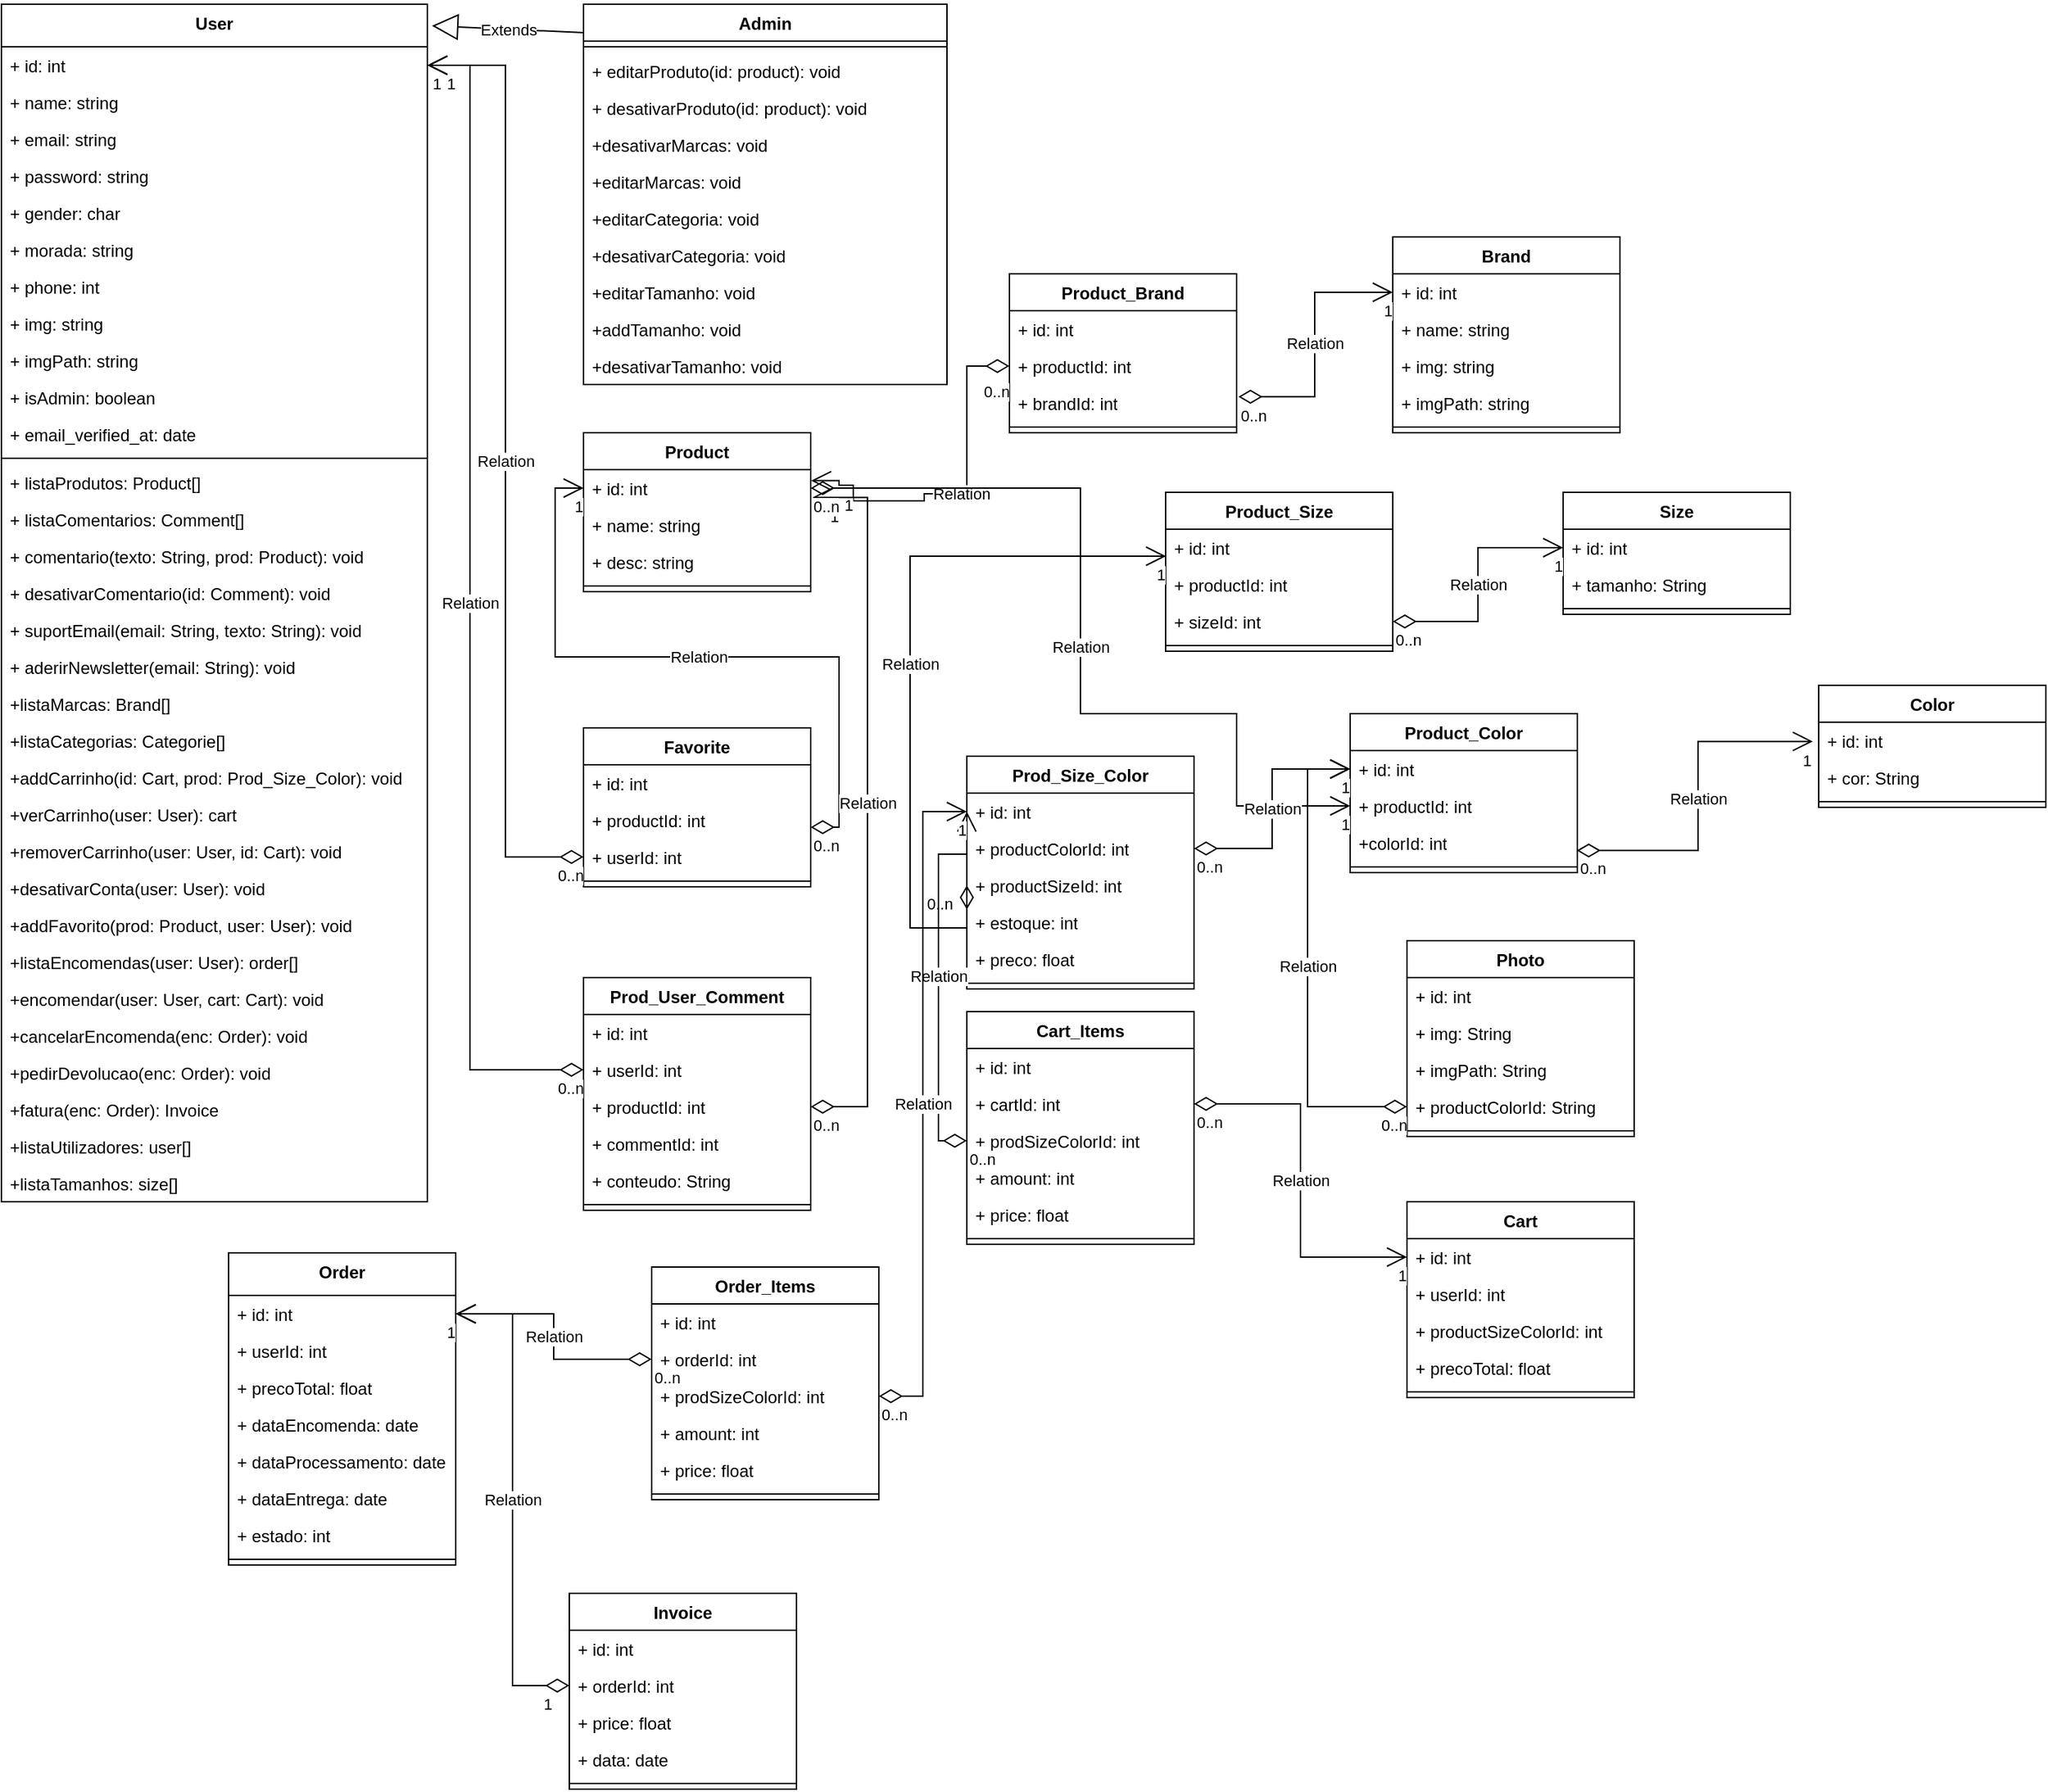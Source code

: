 <mxfile version="22.1.5" type="device">
  <diagram name="Page-1" id="2YBvvXClWsGukQMizWep">
    <mxGraphModel dx="1687" dy="892" grid="1" gridSize="10" guides="1" tooltips="1" connect="1" arrows="1" fold="1" page="0" pageScale="1" pageWidth="850" pageHeight="1100" math="0" shadow="0">
      <root>
        <mxCell id="0" />
        <mxCell id="1" parent="0" />
        <mxCell id="WMFIQr5ze9fyxHNHQwhC-172" value="User" style="swimlane;fontStyle=1;align=center;verticalAlign=top;childLayout=stackLayout;horizontal=1;startSize=30;horizontalStack=0;resizeParent=1;resizeParentMax=0;resizeLast=0;collapsible=1;marginBottom=0;whiteSpace=wrap;html=1;" parent="1" vertex="1">
          <mxGeometry x="180" y="260" width="300" height="844" as="geometry">
            <mxRectangle x="40" y="40" width="70" height="30" as="alternateBounds" />
          </mxGeometry>
        </mxCell>
        <mxCell id="WMFIQr5ze9fyxHNHQwhC-173" value="+ id: int" style="text;strokeColor=none;fillColor=none;align=left;verticalAlign=top;spacingLeft=4;spacingRight=4;overflow=hidden;rotatable=0;points=[[0,0.5],[1,0.5]];portConstraint=eastwest;whiteSpace=wrap;html=1;" parent="WMFIQr5ze9fyxHNHQwhC-172" vertex="1">
          <mxGeometry y="30" width="300" height="26" as="geometry" />
        </mxCell>
        <mxCell id="WMFIQr5ze9fyxHNHQwhC-174" value="+ name: string" style="text;strokeColor=none;fillColor=none;align=left;verticalAlign=top;spacingLeft=4;spacingRight=4;overflow=hidden;rotatable=0;points=[[0,0.5],[1,0.5]];portConstraint=eastwest;whiteSpace=wrap;html=1;" parent="WMFIQr5ze9fyxHNHQwhC-172" vertex="1">
          <mxGeometry y="56" width="300" height="26" as="geometry" />
        </mxCell>
        <mxCell id="WMFIQr5ze9fyxHNHQwhC-175" value="+&amp;nbsp;email&lt;span style=&quot;background-color: initial;&quot;&gt;: string&lt;/span&gt;" style="text;strokeColor=none;fillColor=none;align=left;verticalAlign=top;spacingLeft=4;spacingRight=4;overflow=hidden;rotatable=0;points=[[0,0.5],[1,0.5]];portConstraint=eastwest;whiteSpace=wrap;html=1;" parent="WMFIQr5ze9fyxHNHQwhC-172" vertex="1">
          <mxGeometry y="82" width="300" height="26" as="geometry" />
        </mxCell>
        <mxCell id="WMFIQr5ze9fyxHNHQwhC-176" value="+ password: string" style="text;strokeColor=none;fillColor=none;align=left;verticalAlign=top;spacingLeft=4;spacingRight=4;overflow=hidden;rotatable=0;points=[[0,0.5],[1,0.5]];portConstraint=eastwest;whiteSpace=wrap;html=1;" parent="WMFIQr5ze9fyxHNHQwhC-172" vertex="1">
          <mxGeometry y="108" width="300" height="26" as="geometry" />
        </mxCell>
        <mxCell id="WMFIQr5ze9fyxHNHQwhC-177" value="+&amp;nbsp;gender&lt;span style=&quot;background-color: initial;&quot;&gt;: char&lt;/span&gt;" style="text;strokeColor=none;fillColor=none;align=left;verticalAlign=top;spacingLeft=4;spacingRight=4;overflow=hidden;rotatable=0;points=[[0,0.5],[1,0.5]];portConstraint=eastwest;whiteSpace=wrap;html=1;" parent="WMFIQr5ze9fyxHNHQwhC-172" vertex="1">
          <mxGeometry y="134" width="300" height="26" as="geometry" />
        </mxCell>
        <mxCell id="WMFIQr5ze9fyxHNHQwhC-178" value="+ morada: string" style="text;strokeColor=none;fillColor=none;align=left;verticalAlign=top;spacingLeft=4;spacingRight=4;overflow=hidden;rotatable=0;points=[[0,0.5],[1,0.5]];portConstraint=eastwest;whiteSpace=wrap;html=1;" parent="WMFIQr5ze9fyxHNHQwhC-172" vertex="1">
          <mxGeometry y="160" width="300" height="26" as="geometry" />
        </mxCell>
        <mxCell id="WMFIQr5ze9fyxHNHQwhC-179" value="+&amp;nbsp;phone&lt;span style=&quot;background-color: initial;&quot;&gt;: int&lt;/span&gt;" style="text;strokeColor=none;fillColor=none;align=left;verticalAlign=top;spacingLeft=4;spacingRight=4;overflow=hidden;rotatable=0;points=[[0,0.5],[1,0.5]];portConstraint=eastwest;whiteSpace=wrap;html=1;" parent="WMFIQr5ze9fyxHNHQwhC-172" vertex="1">
          <mxGeometry y="186" width="300" height="26" as="geometry" />
        </mxCell>
        <mxCell id="WMFIQr5ze9fyxHNHQwhC-180" value="+ img: string" style="text;strokeColor=none;fillColor=none;align=left;verticalAlign=top;spacingLeft=4;spacingRight=4;overflow=hidden;rotatable=0;points=[[0,0.5],[1,0.5]];portConstraint=eastwest;whiteSpace=wrap;html=1;" parent="WMFIQr5ze9fyxHNHQwhC-172" vertex="1">
          <mxGeometry y="212" width="300" height="26" as="geometry" />
        </mxCell>
        <mxCell id="WMFIQr5ze9fyxHNHQwhC-181" value="+ imgPath: string" style="text;strokeColor=none;fillColor=none;align=left;verticalAlign=top;spacingLeft=4;spacingRight=4;overflow=hidden;rotatable=0;points=[[0,0.5],[1,0.5]];portConstraint=eastwest;whiteSpace=wrap;html=1;" parent="WMFIQr5ze9fyxHNHQwhC-172" vertex="1">
          <mxGeometry y="238" width="300" height="26" as="geometry" />
        </mxCell>
        <mxCell id="WMFIQr5ze9fyxHNHQwhC-182" value="+ isAdmin: boolean" style="text;strokeColor=none;fillColor=none;align=left;verticalAlign=top;spacingLeft=4;spacingRight=4;overflow=hidden;rotatable=0;points=[[0,0.5],[1,0.5]];portConstraint=eastwest;whiteSpace=wrap;html=1;" parent="WMFIQr5ze9fyxHNHQwhC-172" vertex="1">
          <mxGeometry y="264" width="300" height="26" as="geometry" />
        </mxCell>
        <mxCell id="WMFIQr5ze9fyxHNHQwhC-183" value="+&amp;nbsp;email_verified_at&lt;span style=&quot;background-color: initial;&quot;&gt;: date&lt;/span&gt;" style="text;strokeColor=none;fillColor=none;align=left;verticalAlign=top;spacingLeft=4;spacingRight=4;overflow=hidden;rotatable=0;points=[[0,0.5],[1,0.5]];portConstraint=eastwest;whiteSpace=wrap;html=1;" parent="WMFIQr5ze9fyxHNHQwhC-172" vertex="1">
          <mxGeometry y="290" width="300" height="26" as="geometry" />
        </mxCell>
        <mxCell id="WMFIQr5ze9fyxHNHQwhC-184" value="" style="line;strokeWidth=1;fillColor=none;align=left;verticalAlign=middle;spacingTop=-1;spacingLeft=3;spacingRight=3;rotatable=0;labelPosition=right;points=[];portConstraint=eastwest;strokeColor=inherit;" parent="WMFIQr5ze9fyxHNHQwhC-172" vertex="1">
          <mxGeometry y="316" width="300" height="8" as="geometry" />
        </mxCell>
        <mxCell id="WMFIQr5ze9fyxHNHQwhC-185" value="+ listaProdutos: Product[]" style="text;strokeColor=none;fillColor=none;align=left;verticalAlign=top;spacingLeft=4;spacingRight=4;overflow=hidden;rotatable=0;points=[[0,0.5],[1,0.5]];portConstraint=eastwest;whiteSpace=wrap;html=1;" parent="WMFIQr5ze9fyxHNHQwhC-172" vertex="1">
          <mxGeometry y="324" width="300" height="26" as="geometry" />
        </mxCell>
        <mxCell id="WMFIQr5ze9fyxHNHQwhC-186" value="+ listaComentarios: Comment[]" style="text;strokeColor=none;fillColor=none;align=left;verticalAlign=top;spacingLeft=4;spacingRight=4;overflow=hidden;rotatable=0;points=[[0,0.5],[1,0.5]];portConstraint=eastwest;whiteSpace=wrap;html=1;" parent="WMFIQr5ze9fyxHNHQwhC-172" vertex="1">
          <mxGeometry y="350" width="300" height="26" as="geometry" />
        </mxCell>
        <mxCell id="WMFIQr5ze9fyxHNHQwhC-187" value="+ comentario(texto: String, prod: Product): void" style="text;strokeColor=none;fillColor=none;align=left;verticalAlign=top;spacingLeft=4;spacingRight=4;overflow=hidden;rotatable=0;points=[[0,0.5],[1,0.5]];portConstraint=eastwest;whiteSpace=wrap;html=1;" parent="WMFIQr5ze9fyxHNHQwhC-172" vertex="1">
          <mxGeometry y="376" width="300" height="26" as="geometry" />
        </mxCell>
        <mxCell id="WMFIQr5ze9fyxHNHQwhC-188" value="+ desativarComentario(id: Comment): void" style="text;strokeColor=none;fillColor=none;align=left;verticalAlign=top;spacingLeft=4;spacingRight=4;overflow=hidden;rotatable=0;points=[[0,0.5],[1,0.5]];portConstraint=eastwest;whiteSpace=wrap;html=1;" parent="WMFIQr5ze9fyxHNHQwhC-172" vertex="1">
          <mxGeometry y="402" width="300" height="26" as="geometry" />
        </mxCell>
        <mxCell id="WMFIQr5ze9fyxHNHQwhC-189" value="+ suportEmail(email: String, texto: String): void" style="text;strokeColor=none;fillColor=none;align=left;verticalAlign=top;spacingLeft=4;spacingRight=4;overflow=hidden;rotatable=0;points=[[0,0.5],[1,0.5]];portConstraint=eastwest;whiteSpace=wrap;html=1;" parent="WMFIQr5ze9fyxHNHQwhC-172" vertex="1">
          <mxGeometry y="428" width="300" height="26" as="geometry" />
        </mxCell>
        <mxCell id="WMFIQr5ze9fyxHNHQwhC-190" value="+ aderirNewsletter(email: String): void" style="text;strokeColor=none;fillColor=none;align=left;verticalAlign=top;spacingLeft=4;spacingRight=4;overflow=hidden;rotatable=0;points=[[0,0.5],[1,0.5]];portConstraint=eastwest;whiteSpace=wrap;html=1;" parent="WMFIQr5ze9fyxHNHQwhC-172" vertex="1">
          <mxGeometry y="454" width="300" height="26" as="geometry" />
        </mxCell>
        <mxCell id="WMFIQr5ze9fyxHNHQwhC-191" value="+listaMarcas: Brand[]" style="text;strokeColor=none;fillColor=none;align=left;verticalAlign=top;spacingLeft=4;spacingRight=4;overflow=hidden;rotatable=0;points=[[0,0.5],[1,0.5]];portConstraint=eastwest;whiteSpace=wrap;html=1;" parent="WMFIQr5ze9fyxHNHQwhC-172" vertex="1">
          <mxGeometry y="480" width="300" height="26" as="geometry" />
        </mxCell>
        <mxCell id="WMFIQr5ze9fyxHNHQwhC-192" value="+listaCategorias: Categorie[]" style="text;strokeColor=none;fillColor=none;align=left;verticalAlign=top;spacingLeft=4;spacingRight=4;overflow=hidden;rotatable=0;points=[[0,0.5],[1,0.5]];portConstraint=eastwest;whiteSpace=wrap;html=1;" parent="WMFIQr5ze9fyxHNHQwhC-172" vertex="1">
          <mxGeometry y="506" width="300" height="26" as="geometry" />
        </mxCell>
        <mxCell id="WMFIQr5ze9fyxHNHQwhC-193" value="+addCarrinho(id: Cart, prod: Prod_Size_Color): void" style="text;strokeColor=none;fillColor=none;align=left;verticalAlign=top;spacingLeft=4;spacingRight=4;overflow=hidden;rotatable=0;points=[[0,0.5],[1,0.5]];portConstraint=eastwest;whiteSpace=wrap;html=1;" parent="WMFIQr5ze9fyxHNHQwhC-172" vertex="1">
          <mxGeometry y="532" width="300" height="26" as="geometry" />
        </mxCell>
        <mxCell id="WMFIQr5ze9fyxHNHQwhC-194" value="+verCarrinho(user: User): cart" style="text;strokeColor=none;fillColor=none;align=left;verticalAlign=top;spacingLeft=4;spacingRight=4;overflow=hidden;rotatable=0;points=[[0,0.5],[1,0.5]];portConstraint=eastwest;whiteSpace=wrap;html=1;" parent="WMFIQr5ze9fyxHNHQwhC-172" vertex="1">
          <mxGeometry y="558" width="300" height="26" as="geometry" />
        </mxCell>
        <mxCell id="WMFIQr5ze9fyxHNHQwhC-195" value="+removerCarrinho(user: User, id: Cart): void" style="text;strokeColor=none;fillColor=none;align=left;verticalAlign=top;spacingLeft=4;spacingRight=4;overflow=hidden;rotatable=0;points=[[0,0.5],[1,0.5]];portConstraint=eastwest;whiteSpace=wrap;html=1;" parent="WMFIQr5ze9fyxHNHQwhC-172" vertex="1">
          <mxGeometry y="584" width="300" height="26" as="geometry" />
        </mxCell>
        <mxCell id="WMFIQr5ze9fyxHNHQwhC-196" value="+desativarConta(user: User): void" style="text;strokeColor=none;fillColor=none;align=left;verticalAlign=top;spacingLeft=4;spacingRight=4;overflow=hidden;rotatable=0;points=[[0,0.5],[1,0.5]];portConstraint=eastwest;whiteSpace=wrap;html=1;" parent="WMFIQr5ze9fyxHNHQwhC-172" vertex="1">
          <mxGeometry y="610" width="300" height="26" as="geometry" />
        </mxCell>
        <mxCell id="WMFIQr5ze9fyxHNHQwhC-197" value="+addFavorito(prod: Product, user: User): void" style="text;strokeColor=none;fillColor=none;align=left;verticalAlign=top;spacingLeft=4;spacingRight=4;overflow=hidden;rotatable=0;points=[[0,0.5],[1,0.5]];portConstraint=eastwest;whiteSpace=wrap;html=1;" parent="WMFIQr5ze9fyxHNHQwhC-172" vertex="1">
          <mxGeometry y="636" width="300" height="26" as="geometry" />
        </mxCell>
        <mxCell id="WMFIQr5ze9fyxHNHQwhC-198" value="+listaEncomendas(user: User): order[]" style="text;strokeColor=none;fillColor=none;align=left;verticalAlign=top;spacingLeft=4;spacingRight=4;overflow=hidden;rotatable=0;points=[[0,0.5],[1,0.5]];portConstraint=eastwest;whiteSpace=wrap;html=1;" parent="WMFIQr5ze9fyxHNHQwhC-172" vertex="1">
          <mxGeometry y="662" width="300" height="26" as="geometry" />
        </mxCell>
        <mxCell id="WMFIQr5ze9fyxHNHQwhC-199" value="+encomendar(user: User, cart: Cart): void" style="text;strokeColor=none;fillColor=none;align=left;verticalAlign=top;spacingLeft=4;spacingRight=4;overflow=hidden;rotatable=0;points=[[0,0.5],[1,0.5]];portConstraint=eastwest;whiteSpace=wrap;html=1;" parent="WMFIQr5ze9fyxHNHQwhC-172" vertex="1">
          <mxGeometry y="688" width="300" height="26" as="geometry" />
        </mxCell>
        <mxCell id="WMFIQr5ze9fyxHNHQwhC-200" value="+cancelarEncomenda(enc: Order): void" style="text;strokeColor=none;fillColor=none;align=left;verticalAlign=top;spacingLeft=4;spacingRight=4;overflow=hidden;rotatable=0;points=[[0,0.5],[1,0.5]];portConstraint=eastwest;whiteSpace=wrap;html=1;" parent="WMFIQr5ze9fyxHNHQwhC-172" vertex="1">
          <mxGeometry y="714" width="300" height="26" as="geometry" />
        </mxCell>
        <mxCell id="WMFIQr5ze9fyxHNHQwhC-201" value="+pedirDevolucao(enc: Order): void" style="text;strokeColor=none;fillColor=none;align=left;verticalAlign=top;spacingLeft=4;spacingRight=4;overflow=hidden;rotatable=0;points=[[0,0.5],[1,0.5]];portConstraint=eastwest;whiteSpace=wrap;html=1;" parent="WMFIQr5ze9fyxHNHQwhC-172" vertex="1">
          <mxGeometry y="740" width="300" height="26" as="geometry" />
        </mxCell>
        <mxCell id="WMFIQr5ze9fyxHNHQwhC-202" value="+fatura(enc: Order): Invoice" style="text;strokeColor=none;fillColor=none;align=left;verticalAlign=top;spacingLeft=4;spacingRight=4;overflow=hidden;rotatable=0;points=[[0,0.5],[1,0.5]];portConstraint=eastwest;whiteSpace=wrap;html=1;" parent="WMFIQr5ze9fyxHNHQwhC-172" vertex="1">
          <mxGeometry y="766" width="300" height="26" as="geometry" />
        </mxCell>
        <mxCell id="WMFIQr5ze9fyxHNHQwhC-203" value="+listaUtilizadores: user[]" style="text;strokeColor=none;fillColor=none;align=left;verticalAlign=top;spacingLeft=4;spacingRight=4;overflow=hidden;rotatable=0;points=[[0,0.5],[1,0.5]];portConstraint=eastwest;whiteSpace=wrap;html=1;" parent="WMFIQr5ze9fyxHNHQwhC-172" vertex="1">
          <mxGeometry y="792" width="300" height="26" as="geometry" />
        </mxCell>
        <mxCell id="WMFIQr5ze9fyxHNHQwhC-204" value="+listaTamanhos: size[]" style="text;strokeColor=none;fillColor=none;align=left;verticalAlign=top;spacingLeft=4;spacingRight=4;overflow=hidden;rotatable=0;points=[[0,0.5],[1,0.5]];portConstraint=eastwest;whiteSpace=wrap;html=1;" parent="WMFIQr5ze9fyxHNHQwhC-172" vertex="1">
          <mxGeometry y="818" width="300" height="26" as="geometry" />
        </mxCell>
        <mxCell id="WMFIQr5ze9fyxHNHQwhC-205" value="Admin" style="swimlane;fontStyle=1;align=center;verticalAlign=top;childLayout=stackLayout;horizontal=1;startSize=26;horizontalStack=0;resizeParent=1;resizeParentMax=0;resizeLast=0;collapsible=1;marginBottom=0;whiteSpace=wrap;html=1;" parent="1" vertex="1">
          <mxGeometry x="590" y="260" width="256" height="268" as="geometry" />
        </mxCell>
        <mxCell id="WMFIQr5ze9fyxHNHQwhC-206" value="Extends" style="endArrow=block;endSize=16;endFill=0;html=1;rounded=0;entryX=1.011;entryY=0.018;entryDx=0;entryDy=0;entryPerimeter=0;" parent="WMFIQr5ze9fyxHNHQwhC-205" target="WMFIQr5ze9fyxHNHQwhC-172" edge="1">
          <mxGeometry width="160" relative="1" as="geometry">
            <mxPoint y="20" as="sourcePoint" />
            <mxPoint x="160" y="20" as="targetPoint" />
          </mxGeometry>
        </mxCell>
        <mxCell id="WMFIQr5ze9fyxHNHQwhC-207" value="" style="line;strokeWidth=1;fillColor=none;align=left;verticalAlign=middle;spacingTop=-1;spacingLeft=3;spacingRight=3;rotatable=0;labelPosition=right;points=[];portConstraint=eastwest;strokeColor=inherit;" parent="WMFIQr5ze9fyxHNHQwhC-205" vertex="1">
          <mxGeometry y="26" width="256" height="8" as="geometry" />
        </mxCell>
        <mxCell id="WMFIQr5ze9fyxHNHQwhC-208" value="+ editarProduto(id: product): void" style="text;strokeColor=none;fillColor=none;align=left;verticalAlign=top;spacingLeft=4;spacingRight=4;overflow=hidden;rotatable=0;points=[[0,0.5],[1,0.5]];portConstraint=eastwest;whiteSpace=wrap;html=1;" parent="WMFIQr5ze9fyxHNHQwhC-205" vertex="1">
          <mxGeometry y="34" width="256" height="26" as="geometry" />
        </mxCell>
        <mxCell id="WMFIQr5ze9fyxHNHQwhC-209" value="+ desativarProduto(id: product): void" style="text;strokeColor=none;fillColor=none;align=left;verticalAlign=top;spacingLeft=4;spacingRight=4;overflow=hidden;rotatable=0;points=[[0,0.5],[1,0.5]];portConstraint=eastwest;whiteSpace=wrap;html=1;" parent="WMFIQr5ze9fyxHNHQwhC-205" vertex="1">
          <mxGeometry y="60" width="256" height="26" as="geometry" />
        </mxCell>
        <mxCell id="WMFIQr5ze9fyxHNHQwhC-210" value="+desativarMarcas: void" style="text;strokeColor=none;fillColor=none;align=left;verticalAlign=top;spacingLeft=4;spacingRight=4;overflow=hidden;rotatable=0;points=[[0,0.5],[1,0.5]];portConstraint=eastwest;whiteSpace=wrap;html=1;" parent="WMFIQr5ze9fyxHNHQwhC-205" vertex="1">
          <mxGeometry y="86" width="256" height="26" as="geometry" />
        </mxCell>
        <mxCell id="WMFIQr5ze9fyxHNHQwhC-211" value="+editarMarcas: void" style="text;strokeColor=none;fillColor=none;align=left;verticalAlign=top;spacingLeft=4;spacingRight=4;overflow=hidden;rotatable=0;points=[[0,0.5],[1,0.5]];portConstraint=eastwest;whiteSpace=wrap;html=1;" parent="WMFIQr5ze9fyxHNHQwhC-205" vertex="1">
          <mxGeometry y="112" width="256" height="26" as="geometry" />
        </mxCell>
        <mxCell id="WMFIQr5ze9fyxHNHQwhC-212" value="+editarCategoria: void" style="text;strokeColor=none;fillColor=none;align=left;verticalAlign=top;spacingLeft=4;spacingRight=4;overflow=hidden;rotatable=0;points=[[0,0.5],[1,0.5]];portConstraint=eastwest;whiteSpace=wrap;html=1;" parent="WMFIQr5ze9fyxHNHQwhC-205" vertex="1">
          <mxGeometry y="138" width="256" height="26" as="geometry" />
        </mxCell>
        <mxCell id="WMFIQr5ze9fyxHNHQwhC-213" value="+desativarCategoria: void" style="text;strokeColor=none;fillColor=none;align=left;verticalAlign=top;spacingLeft=4;spacingRight=4;overflow=hidden;rotatable=0;points=[[0,0.5],[1,0.5]];portConstraint=eastwest;whiteSpace=wrap;html=1;" parent="WMFIQr5ze9fyxHNHQwhC-205" vertex="1">
          <mxGeometry y="164" width="256" height="26" as="geometry" />
        </mxCell>
        <mxCell id="WMFIQr5ze9fyxHNHQwhC-214" value="+editarTamanho: void" style="text;strokeColor=none;fillColor=none;align=left;verticalAlign=top;spacingLeft=4;spacingRight=4;overflow=hidden;rotatable=0;points=[[0,0.5],[1,0.5]];portConstraint=eastwest;whiteSpace=wrap;html=1;" parent="WMFIQr5ze9fyxHNHQwhC-205" vertex="1">
          <mxGeometry y="190" width="256" height="26" as="geometry" />
        </mxCell>
        <mxCell id="WMFIQr5ze9fyxHNHQwhC-215" value="+addTamanho: void" style="text;strokeColor=none;fillColor=none;align=left;verticalAlign=top;spacingLeft=4;spacingRight=4;overflow=hidden;rotatable=0;points=[[0,0.5],[1,0.5]];portConstraint=eastwest;whiteSpace=wrap;html=1;" parent="WMFIQr5ze9fyxHNHQwhC-205" vertex="1">
          <mxGeometry y="216" width="256" height="26" as="geometry" />
        </mxCell>
        <mxCell id="WMFIQr5ze9fyxHNHQwhC-216" value="+desativarTamanho: void" style="text;strokeColor=none;fillColor=none;align=left;verticalAlign=top;spacingLeft=4;spacingRight=4;overflow=hidden;rotatable=0;points=[[0,0.5],[1,0.5]];portConstraint=eastwest;whiteSpace=wrap;html=1;" parent="WMFIQr5ze9fyxHNHQwhC-205" vertex="1">
          <mxGeometry y="242" width="256" height="26" as="geometry" />
        </mxCell>
        <mxCell id="WMFIQr5ze9fyxHNHQwhC-217" value="Product" style="swimlane;fontStyle=1;align=center;verticalAlign=top;childLayout=stackLayout;horizontal=1;startSize=26;horizontalStack=0;resizeParent=1;resizeParentMax=0;resizeLast=0;collapsible=1;marginBottom=0;whiteSpace=wrap;html=1;" parent="1" vertex="1">
          <mxGeometry x="590" y="562" width="160" height="112" as="geometry">
            <mxRectangle x="462" y="320" width="90" height="30" as="alternateBounds" />
          </mxGeometry>
        </mxCell>
        <mxCell id="WMFIQr5ze9fyxHNHQwhC-218" value="+ id: int" style="text;strokeColor=none;fillColor=none;align=left;verticalAlign=top;spacingLeft=4;spacingRight=4;overflow=hidden;rotatable=0;points=[[0,0.5],[1,0.5]];portConstraint=eastwest;whiteSpace=wrap;html=1;" parent="WMFIQr5ze9fyxHNHQwhC-217" vertex="1">
          <mxGeometry y="26" width="160" height="26" as="geometry" />
        </mxCell>
        <mxCell id="WMFIQr5ze9fyxHNHQwhC-219" value="+ name: string" style="text;strokeColor=none;fillColor=none;align=left;verticalAlign=top;spacingLeft=4;spacingRight=4;overflow=hidden;rotatable=0;points=[[0,0.5],[1,0.5]];portConstraint=eastwest;whiteSpace=wrap;html=1;" parent="WMFIQr5ze9fyxHNHQwhC-217" vertex="1">
          <mxGeometry y="52" width="160" height="26" as="geometry" />
        </mxCell>
        <mxCell id="WMFIQr5ze9fyxHNHQwhC-221" value="+ desc: string" style="text;strokeColor=none;fillColor=none;align=left;verticalAlign=top;spacingLeft=4;spacingRight=4;overflow=hidden;rotatable=0;points=[[0,0.5],[1,0.5]];portConstraint=eastwest;whiteSpace=wrap;html=1;" parent="WMFIQr5ze9fyxHNHQwhC-217" vertex="1">
          <mxGeometry y="78" width="160" height="26" as="geometry" />
        </mxCell>
        <mxCell id="WMFIQr5ze9fyxHNHQwhC-222" value="" style="line;strokeWidth=1;fillColor=none;align=left;verticalAlign=middle;spacingTop=-1;spacingLeft=3;spacingRight=3;rotatable=0;labelPosition=right;points=[];portConstraint=eastwest;strokeColor=inherit;" parent="WMFIQr5ze9fyxHNHQwhC-217" vertex="1">
          <mxGeometry y="104" width="160" height="8" as="geometry" />
        </mxCell>
        <mxCell id="WMFIQr5ze9fyxHNHQwhC-223" value="Brand" style="swimlane;fontStyle=1;align=center;verticalAlign=top;childLayout=stackLayout;horizontal=1;startSize=26;horizontalStack=0;resizeParent=1;resizeParentMax=0;resizeLast=0;collapsible=1;marginBottom=0;whiteSpace=wrap;html=1;" parent="1" vertex="1">
          <mxGeometry x="1160" y="424" width="160" height="138" as="geometry" />
        </mxCell>
        <mxCell id="WMFIQr5ze9fyxHNHQwhC-224" value="+ id: int" style="text;strokeColor=none;fillColor=none;align=left;verticalAlign=top;spacingLeft=4;spacingRight=4;overflow=hidden;rotatable=0;points=[[0,0.5],[1,0.5]];portConstraint=eastwest;whiteSpace=wrap;html=1;" parent="WMFIQr5ze9fyxHNHQwhC-223" vertex="1">
          <mxGeometry y="26" width="160" height="26" as="geometry" />
        </mxCell>
        <mxCell id="WMFIQr5ze9fyxHNHQwhC-225" value="+ name: string" style="text;strokeColor=none;fillColor=none;align=left;verticalAlign=top;spacingLeft=4;spacingRight=4;overflow=hidden;rotatable=0;points=[[0,0.5],[1,0.5]];portConstraint=eastwest;whiteSpace=wrap;html=1;" parent="WMFIQr5ze9fyxHNHQwhC-223" vertex="1">
          <mxGeometry y="52" width="160" height="26" as="geometry" />
        </mxCell>
        <mxCell id="WMFIQr5ze9fyxHNHQwhC-226" value="+ img: string" style="text;strokeColor=none;fillColor=none;align=left;verticalAlign=top;spacingLeft=4;spacingRight=4;overflow=hidden;rotatable=0;points=[[0,0.5],[1,0.5]];portConstraint=eastwest;whiteSpace=wrap;html=1;" parent="WMFIQr5ze9fyxHNHQwhC-223" vertex="1">
          <mxGeometry y="78" width="160" height="26" as="geometry" />
        </mxCell>
        <mxCell id="WMFIQr5ze9fyxHNHQwhC-227" value="+ imgPath: string" style="text;strokeColor=none;fillColor=none;align=left;verticalAlign=top;spacingLeft=4;spacingRight=4;overflow=hidden;rotatable=0;points=[[0,0.5],[1,0.5]];portConstraint=eastwest;whiteSpace=wrap;html=1;" parent="WMFIQr5ze9fyxHNHQwhC-223" vertex="1">
          <mxGeometry y="104" width="160" height="26" as="geometry" />
        </mxCell>
        <mxCell id="WMFIQr5ze9fyxHNHQwhC-228" value="" style="line;strokeWidth=1;fillColor=none;align=left;verticalAlign=middle;spacingTop=-1;spacingLeft=3;spacingRight=3;rotatable=0;labelPosition=right;points=[];portConstraint=eastwest;strokeColor=inherit;" parent="WMFIQr5ze9fyxHNHQwhC-223" vertex="1">
          <mxGeometry y="130" width="160" height="8" as="geometry" />
        </mxCell>
        <mxCell id="WMFIQr5ze9fyxHNHQwhC-229" value="Product_Brand" style="swimlane;fontStyle=1;align=center;verticalAlign=top;childLayout=stackLayout;horizontal=1;startSize=26;horizontalStack=0;resizeParent=1;resizeParentMax=0;resizeLast=0;collapsible=1;marginBottom=0;whiteSpace=wrap;html=1;" parent="1" vertex="1">
          <mxGeometry x="890" y="450" width="160" height="112" as="geometry" />
        </mxCell>
        <mxCell id="WMFIQr5ze9fyxHNHQwhC-230" value="+ id: int" style="text;strokeColor=none;fillColor=none;align=left;verticalAlign=top;spacingLeft=4;spacingRight=4;overflow=hidden;rotatable=0;points=[[0,0.5],[1,0.5]];portConstraint=eastwest;whiteSpace=wrap;html=1;" parent="WMFIQr5ze9fyxHNHQwhC-229" vertex="1">
          <mxGeometry y="26" width="160" height="26" as="geometry" />
        </mxCell>
        <mxCell id="WMFIQr5ze9fyxHNHQwhC-231" value="+ productId: int" style="text;strokeColor=none;fillColor=none;align=left;verticalAlign=top;spacingLeft=4;spacingRight=4;overflow=hidden;rotatable=0;points=[[0,0.5],[1,0.5]];portConstraint=eastwest;whiteSpace=wrap;html=1;" parent="WMFIQr5ze9fyxHNHQwhC-229" vertex="1">
          <mxGeometry y="52" width="160" height="26" as="geometry" />
        </mxCell>
        <mxCell id="WMFIQr5ze9fyxHNHQwhC-232" value="+ brandId: int" style="text;strokeColor=none;fillColor=none;align=left;verticalAlign=top;spacingLeft=4;spacingRight=4;overflow=hidden;rotatable=0;points=[[0,0.5],[1,0.5]];portConstraint=eastwest;whiteSpace=wrap;html=1;" parent="WMFIQr5ze9fyxHNHQwhC-229" vertex="1">
          <mxGeometry y="78" width="160" height="26" as="geometry" />
        </mxCell>
        <mxCell id="WMFIQr5ze9fyxHNHQwhC-233" value="" style="line;strokeWidth=1;fillColor=none;align=left;verticalAlign=middle;spacingTop=-1;spacingLeft=3;spacingRight=3;rotatable=0;labelPosition=right;points=[];portConstraint=eastwest;strokeColor=inherit;" parent="WMFIQr5ze9fyxHNHQwhC-229" vertex="1">
          <mxGeometry y="104" width="160" height="8" as="geometry" />
        </mxCell>
        <mxCell id="WMFIQr5ze9fyxHNHQwhC-234" value="Relation" style="endArrow=open;html=1;endSize=12;startArrow=diamondThin;startSize=14;startFill=0;edgeStyle=orthogonalEdgeStyle;rounded=0;entryX=1.002;entryY=0.299;entryDx=0;entryDy=0;entryPerimeter=0;exitX=0;exitY=0.5;exitDx=0;exitDy=0;" parent="1" source="WMFIQr5ze9fyxHNHQwhC-231" target="WMFIQr5ze9fyxHNHQwhC-218" edge="1">
          <mxGeometry relative="1" as="geometry">
            <mxPoint x="860" y="515" as="sourcePoint" />
            <mxPoint x="980" y="610" as="targetPoint" />
            <Array as="points">
              <mxPoint x="860" y="515" />
              <mxPoint x="860" y="605" />
              <mxPoint x="830" y="605" />
              <mxPoint x="830" y="610" />
              <mxPoint x="780" y="610" />
              <mxPoint x="780" y="599" />
              <mxPoint x="770" y="599" />
              <mxPoint x="770" y="596" />
            </Array>
          </mxGeometry>
        </mxCell>
        <mxCell id="WMFIQr5ze9fyxHNHQwhC-235" value="0..n" style="edgeLabel;resizable=0;html=1;align=left;verticalAlign=top;" parent="WMFIQr5ze9fyxHNHQwhC-234" connectable="0" vertex="1">
          <mxGeometry x="-1" relative="1" as="geometry">
            <mxPoint x="-20" y="5" as="offset" />
          </mxGeometry>
        </mxCell>
        <mxCell id="WMFIQr5ze9fyxHNHQwhC-236" value="1" style="edgeLabel;resizable=0;html=1;align=right;verticalAlign=top;" parent="WMFIQr5ze9fyxHNHQwhC-234" connectable="0" vertex="1">
          <mxGeometry x="1" relative="1" as="geometry">
            <mxPoint x="30" y="4" as="offset" />
          </mxGeometry>
        </mxCell>
        <mxCell id="WMFIQr5ze9fyxHNHQwhC-237" value="Relation" style="endArrow=open;html=1;endSize=12;startArrow=diamondThin;startSize=14;startFill=0;edgeStyle=orthogonalEdgeStyle;rounded=0;entryX=0;entryY=0.5;entryDx=0;entryDy=0;exitX=1.008;exitY=0.332;exitDx=0;exitDy=0;exitPerimeter=0;" parent="1" source="WMFIQr5ze9fyxHNHQwhC-232" target="WMFIQr5ze9fyxHNHQwhC-224" edge="1">
          <mxGeometry relative="1" as="geometry">
            <mxPoint x="970" y="630" as="sourcePoint" />
            <mxPoint x="1130" y="630" as="targetPoint" />
          </mxGeometry>
        </mxCell>
        <mxCell id="WMFIQr5ze9fyxHNHQwhC-238" value="0..n" style="edgeLabel;resizable=0;html=1;align=left;verticalAlign=top;" parent="WMFIQr5ze9fyxHNHQwhC-237" connectable="0" vertex="1">
          <mxGeometry x="-1" relative="1" as="geometry" />
        </mxCell>
        <mxCell id="WMFIQr5ze9fyxHNHQwhC-239" value="1" style="edgeLabel;resizable=0;html=1;align=right;verticalAlign=top;" parent="WMFIQr5ze9fyxHNHQwhC-237" connectable="0" vertex="1">
          <mxGeometry x="1" relative="1" as="geometry" />
        </mxCell>
        <mxCell id="WMFIQr5ze9fyxHNHQwhC-240" value="Size" style="swimlane;fontStyle=1;align=center;verticalAlign=top;childLayout=stackLayout;horizontal=1;startSize=26;horizontalStack=0;resizeParent=1;resizeParentMax=0;resizeLast=0;collapsible=1;marginBottom=0;whiteSpace=wrap;html=1;" parent="1" vertex="1">
          <mxGeometry x="1280" y="604" width="160" height="86" as="geometry" />
        </mxCell>
        <mxCell id="WMFIQr5ze9fyxHNHQwhC-241" value="+ id: int" style="text;strokeColor=none;fillColor=none;align=left;verticalAlign=top;spacingLeft=4;spacingRight=4;overflow=hidden;rotatable=0;points=[[0,0.5],[1,0.5]];portConstraint=eastwest;whiteSpace=wrap;html=1;" parent="WMFIQr5ze9fyxHNHQwhC-240" vertex="1">
          <mxGeometry y="26" width="160" height="26" as="geometry" />
        </mxCell>
        <mxCell id="WMFIQr5ze9fyxHNHQwhC-242" value="+ tamanho: String" style="text;strokeColor=none;fillColor=none;align=left;verticalAlign=top;spacingLeft=4;spacingRight=4;overflow=hidden;rotatable=0;points=[[0,0.5],[1,0.5]];portConstraint=eastwest;whiteSpace=wrap;html=1;" parent="WMFIQr5ze9fyxHNHQwhC-240" vertex="1">
          <mxGeometry y="52" width="160" height="26" as="geometry" />
        </mxCell>
        <mxCell id="WMFIQr5ze9fyxHNHQwhC-243" value="" style="line;strokeWidth=1;fillColor=none;align=left;verticalAlign=middle;spacingTop=-1;spacingLeft=3;spacingRight=3;rotatable=0;labelPosition=right;points=[];portConstraint=eastwest;strokeColor=inherit;" parent="WMFIQr5ze9fyxHNHQwhC-240" vertex="1">
          <mxGeometry y="78" width="160" height="8" as="geometry" />
        </mxCell>
        <mxCell id="WMFIQr5ze9fyxHNHQwhC-244" value="Product_Size" style="swimlane;fontStyle=1;align=center;verticalAlign=top;childLayout=stackLayout;horizontal=1;startSize=26;horizontalStack=0;resizeParent=1;resizeParentMax=0;resizeLast=0;collapsible=1;marginBottom=0;whiteSpace=wrap;html=1;" parent="1" vertex="1">
          <mxGeometry x="1000" y="604" width="160" height="112" as="geometry" />
        </mxCell>
        <mxCell id="WMFIQr5ze9fyxHNHQwhC-245" value="+ id: int" style="text;strokeColor=none;fillColor=none;align=left;verticalAlign=top;spacingLeft=4;spacingRight=4;overflow=hidden;rotatable=0;points=[[0,0.5],[1,0.5]];portConstraint=eastwest;whiteSpace=wrap;html=1;" parent="WMFIQr5ze9fyxHNHQwhC-244" vertex="1">
          <mxGeometry y="26" width="160" height="26" as="geometry" />
        </mxCell>
        <mxCell id="WMFIQr5ze9fyxHNHQwhC-246" value="+ productId: int" style="text;strokeColor=none;fillColor=none;align=left;verticalAlign=top;spacingLeft=4;spacingRight=4;overflow=hidden;rotatable=0;points=[[0,0.5],[1,0.5]];portConstraint=eastwest;whiteSpace=wrap;html=1;" parent="WMFIQr5ze9fyxHNHQwhC-244" vertex="1">
          <mxGeometry y="52" width="160" height="26" as="geometry" />
        </mxCell>
        <mxCell id="WMFIQr5ze9fyxHNHQwhC-247" value="+ sizeId: int" style="text;strokeColor=none;fillColor=none;align=left;verticalAlign=top;spacingLeft=4;spacingRight=4;overflow=hidden;rotatable=0;points=[[0,0.5],[1,0.5]];portConstraint=eastwest;whiteSpace=wrap;html=1;" parent="WMFIQr5ze9fyxHNHQwhC-244" vertex="1">
          <mxGeometry y="78" width="160" height="26" as="geometry" />
        </mxCell>
        <mxCell id="WMFIQr5ze9fyxHNHQwhC-248" value="" style="line;strokeWidth=1;fillColor=none;align=left;verticalAlign=middle;spacingTop=-1;spacingLeft=3;spacingRight=3;rotatable=0;labelPosition=right;points=[];portConstraint=eastwest;strokeColor=inherit;" parent="WMFIQr5ze9fyxHNHQwhC-244" vertex="1">
          <mxGeometry y="104" width="160" height="8" as="geometry" />
        </mxCell>
        <mxCell id="WMFIQr5ze9fyxHNHQwhC-249" value="Relation" style="endArrow=open;html=1;endSize=12;startArrow=diamondThin;startSize=14;startFill=0;edgeStyle=orthogonalEdgeStyle;rounded=0;entryX=0;entryY=0.5;entryDx=0;entryDy=0;exitX=1;exitY=0.5;exitDx=0;exitDy=0;" parent="1" source="WMFIQr5ze9fyxHNHQwhC-247" target="WMFIQr5ze9fyxHNHQwhC-241" edge="1">
          <mxGeometry relative="1" as="geometry">
            <mxPoint x="900" y="810" as="sourcePoint" />
            <mxPoint x="1060" y="810" as="targetPoint" />
          </mxGeometry>
        </mxCell>
        <mxCell id="WMFIQr5ze9fyxHNHQwhC-250" value="0..n" style="edgeLabel;resizable=0;html=1;align=left;verticalAlign=top;" parent="WMFIQr5ze9fyxHNHQwhC-249" connectable="0" vertex="1">
          <mxGeometry x="-1" relative="1" as="geometry" />
        </mxCell>
        <mxCell id="WMFIQr5ze9fyxHNHQwhC-251" value="1" style="edgeLabel;resizable=0;html=1;align=right;verticalAlign=top;" parent="WMFIQr5ze9fyxHNHQwhC-249" connectable="0" vertex="1">
          <mxGeometry x="1" relative="1" as="geometry" />
        </mxCell>
        <mxCell id="WMFIQr5ze9fyxHNHQwhC-252" value="Color" style="swimlane;fontStyle=1;align=center;verticalAlign=top;childLayout=stackLayout;horizontal=1;startSize=26;horizontalStack=0;resizeParent=1;resizeParentMax=0;resizeLast=0;collapsible=1;marginBottom=0;whiteSpace=wrap;html=1;" parent="1" vertex="1">
          <mxGeometry x="1460" y="740" width="160" height="86" as="geometry" />
        </mxCell>
        <mxCell id="WMFIQr5ze9fyxHNHQwhC-253" value="+ id: int" style="text;strokeColor=none;fillColor=none;align=left;verticalAlign=top;spacingLeft=4;spacingRight=4;overflow=hidden;rotatable=0;points=[[0,0.5],[1,0.5]];portConstraint=eastwest;whiteSpace=wrap;html=1;" parent="WMFIQr5ze9fyxHNHQwhC-252" vertex="1">
          <mxGeometry y="26" width="160" height="26" as="geometry" />
        </mxCell>
        <mxCell id="WMFIQr5ze9fyxHNHQwhC-254" value="+ cor: String" style="text;strokeColor=none;fillColor=none;align=left;verticalAlign=top;spacingLeft=4;spacingRight=4;overflow=hidden;rotatable=0;points=[[0,0.5],[1,0.5]];portConstraint=eastwest;whiteSpace=wrap;html=1;" parent="WMFIQr5ze9fyxHNHQwhC-252" vertex="1">
          <mxGeometry y="52" width="160" height="26" as="geometry" />
        </mxCell>
        <mxCell id="WMFIQr5ze9fyxHNHQwhC-255" value="" style="line;strokeWidth=1;fillColor=none;align=left;verticalAlign=middle;spacingTop=-1;spacingLeft=3;spacingRight=3;rotatable=0;labelPosition=right;points=[];portConstraint=eastwest;strokeColor=inherit;" parent="WMFIQr5ze9fyxHNHQwhC-252" vertex="1">
          <mxGeometry y="78" width="160" height="8" as="geometry" />
        </mxCell>
        <mxCell id="WMFIQr5ze9fyxHNHQwhC-256" value="Product_Color" style="swimlane;fontStyle=1;align=center;verticalAlign=top;childLayout=stackLayout;horizontal=1;startSize=26;horizontalStack=0;resizeParent=1;resizeParentMax=0;resizeLast=0;collapsible=1;marginBottom=0;whiteSpace=wrap;html=1;" parent="1" vertex="1">
          <mxGeometry x="1130" y="760" width="160" height="112" as="geometry" />
        </mxCell>
        <mxCell id="WMFIQr5ze9fyxHNHQwhC-257" value="+ id: int" style="text;strokeColor=none;fillColor=none;align=left;verticalAlign=top;spacingLeft=4;spacingRight=4;overflow=hidden;rotatable=0;points=[[0,0.5],[1,0.5]];portConstraint=eastwest;whiteSpace=wrap;html=1;" parent="WMFIQr5ze9fyxHNHQwhC-256" vertex="1">
          <mxGeometry y="26" width="160" height="26" as="geometry" />
        </mxCell>
        <mxCell id="WMFIQr5ze9fyxHNHQwhC-258" value="+ productId: int" style="text;strokeColor=none;fillColor=none;align=left;verticalAlign=top;spacingLeft=4;spacingRight=4;overflow=hidden;rotatable=0;points=[[0,0.5],[1,0.5]];portConstraint=eastwest;whiteSpace=wrap;html=1;" parent="WMFIQr5ze9fyxHNHQwhC-256" vertex="1">
          <mxGeometry y="52" width="160" height="26" as="geometry" />
        </mxCell>
        <mxCell id="WMFIQr5ze9fyxHNHQwhC-259" value="+colorId: int" style="text;strokeColor=none;fillColor=none;align=left;verticalAlign=top;spacingLeft=4;spacingRight=4;overflow=hidden;rotatable=0;points=[[0,0.5],[1,0.5]];portConstraint=eastwest;whiteSpace=wrap;html=1;" parent="WMFIQr5ze9fyxHNHQwhC-256" vertex="1">
          <mxGeometry y="78" width="160" height="26" as="geometry" />
        </mxCell>
        <mxCell id="WMFIQr5ze9fyxHNHQwhC-260" value="" style="line;strokeWidth=1;fillColor=none;align=left;verticalAlign=middle;spacingTop=-1;spacingLeft=3;spacingRight=3;rotatable=0;labelPosition=right;points=[];portConstraint=eastwest;strokeColor=inherit;" parent="WMFIQr5ze9fyxHNHQwhC-256" vertex="1">
          <mxGeometry y="104" width="160" height="8" as="geometry" />
        </mxCell>
        <mxCell id="WMFIQr5ze9fyxHNHQwhC-261" value="Relation" style="endArrow=open;html=1;endSize=12;startArrow=diamondThin;startSize=14;startFill=0;edgeStyle=orthogonalEdgeStyle;rounded=0;entryX=-0.026;entryY=0.522;entryDx=0;entryDy=0;entryPerimeter=0;exitX=0.997;exitY=0.709;exitDx=0;exitDy=0;exitPerimeter=0;" parent="1" source="WMFIQr5ze9fyxHNHQwhC-259" target="WMFIQr5ze9fyxHNHQwhC-253" edge="1">
          <mxGeometry relative="1" as="geometry">
            <mxPoint x="990" y="860" as="sourcePoint" />
            <mxPoint x="1150" y="860" as="targetPoint" />
          </mxGeometry>
        </mxCell>
        <mxCell id="WMFIQr5ze9fyxHNHQwhC-262" value="0..n" style="edgeLabel;resizable=0;html=1;align=left;verticalAlign=top;" parent="WMFIQr5ze9fyxHNHQwhC-261" connectable="0" vertex="1">
          <mxGeometry x="-1" relative="1" as="geometry" />
        </mxCell>
        <mxCell id="WMFIQr5ze9fyxHNHQwhC-263" value="1" style="edgeLabel;resizable=0;html=1;align=right;verticalAlign=top;" parent="WMFIQr5ze9fyxHNHQwhC-261" connectable="0" vertex="1">
          <mxGeometry x="1" relative="1" as="geometry" />
        </mxCell>
        <mxCell id="WMFIQr5ze9fyxHNHQwhC-264" value="Photo" style="swimlane;fontStyle=1;align=center;verticalAlign=top;childLayout=stackLayout;horizontal=1;startSize=26;horizontalStack=0;resizeParent=1;resizeParentMax=0;resizeLast=0;collapsible=1;marginBottom=0;whiteSpace=wrap;html=1;" parent="1" vertex="1">
          <mxGeometry x="1170" y="920" width="160" height="138" as="geometry" />
        </mxCell>
        <mxCell id="WMFIQr5ze9fyxHNHQwhC-265" value="+ id: int" style="text;strokeColor=none;fillColor=none;align=left;verticalAlign=top;spacingLeft=4;spacingRight=4;overflow=hidden;rotatable=0;points=[[0,0.5],[1,0.5]];portConstraint=eastwest;whiteSpace=wrap;html=1;" parent="WMFIQr5ze9fyxHNHQwhC-264" vertex="1">
          <mxGeometry y="26" width="160" height="26" as="geometry" />
        </mxCell>
        <mxCell id="WMFIQr5ze9fyxHNHQwhC-266" value="+ img: String" style="text;strokeColor=none;fillColor=none;align=left;verticalAlign=top;spacingLeft=4;spacingRight=4;overflow=hidden;rotatable=0;points=[[0,0.5],[1,0.5]];portConstraint=eastwest;whiteSpace=wrap;html=1;" parent="WMFIQr5ze9fyxHNHQwhC-264" vertex="1">
          <mxGeometry y="52" width="160" height="26" as="geometry" />
        </mxCell>
        <mxCell id="WMFIQr5ze9fyxHNHQwhC-267" value="+ imgPath: String" style="text;strokeColor=none;fillColor=none;align=left;verticalAlign=top;spacingLeft=4;spacingRight=4;overflow=hidden;rotatable=0;points=[[0,0.5],[1,0.5]];portConstraint=eastwest;whiteSpace=wrap;html=1;" parent="WMFIQr5ze9fyxHNHQwhC-264" vertex="1">
          <mxGeometry y="78" width="160" height="26" as="geometry" />
        </mxCell>
        <mxCell id="zJe_oeFxePAbELLh6QMo-4" value="+ productColorId: String" style="text;strokeColor=none;fillColor=none;align=left;verticalAlign=top;spacingLeft=4;spacingRight=4;overflow=hidden;rotatable=0;points=[[0,0.5],[1,0.5]];portConstraint=eastwest;whiteSpace=wrap;html=1;" parent="WMFIQr5ze9fyxHNHQwhC-264" vertex="1">
          <mxGeometry y="104" width="160" height="26" as="geometry" />
        </mxCell>
        <mxCell id="WMFIQr5ze9fyxHNHQwhC-268" value="" style="line;strokeWidth=1;fillColor=none;align=left;verticalAlign=middle;spacingTop=-1;spacingLeft=3;spacingRight=3;rotatable=0;labelPosition=right;points=[];portConstraint=eastwest;strokeColor=inherit;" parent="WMFIQr5ze9fyxHNHQwhC-264" vertex="1">
          <mxGeometry y="130" width="160" height="8" as="geometry" />
        </mxCell>
        <mxCell id="WMFIQr5ze9fyxHNHQwhC-280" value="Favorite" style="swimlane;fontStyle=1;align=center;verticalAlign=top;childLayout=stackLayout;horizontal=1;startSize=26;horizontalStack=0;resizeParent=1;resizeParentMax=0;resizeLast=0;collapsible=1;marginBottom=0;whiteSpace=wrap;html=1;" parent="1" vertex="1">
          <mxGeometry x="590" y="770" width="160" height="112" as="geometry" />
        </mxCell>
        <mxCell id="WMFIQr5ze9fyxHNHQwhC-281" value="+ id: int" style="text;strokeColor=none;fillColor=none;align=left;verticalAlign=top;spacingLeft=4;spacingRight=4;overflow=hidden;rotatable=0;points=[[0,0.5],[1,0.5]];portConstraint=eastwest;whiteSpace=wrap;html=1;" parent="WMFIQr5ze9fyxHNHQwhC-280" vertex="1">
          <mxGeometry y="26" width="160" height="26" as="geometry" />
        </mxCell>
        <mxCell id="WMFIQr5ze9fyxHNHQwhC-282" value="+ productId: int" style="text;strokeColor=none;fillColor=none;align=left;verticalAlign=top;spacingLeft=4;spacingRight=4;overflow=hidden;rotatable=0;points=[[0,0.5],[1,0.5]];portConstraint=eastwest;whiteSpace=wrap;html=1;" parent="WMFIQr5ze9fyxHNHQwhC-280" vertex="1">
          <mxGeometry y="52" width="160" height="26" as="geometry" />
        </mxCell>
        <mxCell id="WMFIQr5ze9fyxHNHQwhC-283" value="+ userId: int" style="text;strokeColor=none;fillColor=none;align=left;verticalAlign=top;spacingLeft=4;spacingRight=4;overflow=hidden;rotatable=0;points=[[0,0.5],[1,0.5]];portConstraint=eastwest;whiteSpace=wrap;html=1;" parent="WMFIQr5ze9fyxHNHQwhC-280" vertex="1">
          <mxGeometry y="78" width="160" height="26" as="geometry" />
        </mxCell>
        <mxCell id="WMFIQr5ze9fyxHNHQwhC-284" value="" style="line;strokeWidth=1;fillColor=none;align=left;verticalAlign=middle;spacingTop=-1;spacingLeft=3;spacingRight=3;rotatable=0;labelPosition=right;points=[];portConstraint=eastwest;strokeColor=inherit;" parent="WMFIQr5ze9fyxHNHQwhC-280" vertex="1">
          <mxGeometry y="104" width="160" height="8" as="geometry" />
        </mxCell>
        <mxCell id="WMFIQr5ze9fyxHNHQwhC-285" value="Relation" style="endArrow=open;html=1;endSize=12;startArrow=diamondThin;startSize=14;startFill=0;edgeStyle=orthogonalEdgeStyle;rounded=0;entryX=0;entryY=0.5;entryDx=0;entryDy=0;" parent="1" target="WMFIQr5ze9fyxHNHQwhC-218" edge="1">
          <mxGeometry relative="1" as="geometry">
            <mxPoint x="750" y="840" as="sourcePoint" />
            <mxPoint x="550" y="630" as="targetPoint" />
            <Array as="points">
              <mxPoint x="770" y="840" />
              <mxPoint x="770" y="720" />
              <mxPoint x="570" y="720" />
              <mxPoint x="570" y="601" />
            </Array>
          </mxGeometry>
        </mxCell>
        <mxCell id="WMFIQr5ze9fyxHNHQwhC-286" value="0..n" style="edgeLabel;resizable=0;html=1;align=left;verticalAlign=top;" parent="WMFIQr5ze9fyxHNHQwhC-285" connectable="0" vertex="1">
          <mxGeometry x="-1" relative="1" as="geometry" />
        </mxCell>
        <mxCell id="WMFIQr5ze9fyxHNHQwhC-287" value="1" style="edgeLabel;resizable=0;html=1;align=right;verticalAlign=top;" parent="WMFIQr5ze9fyxHNHQwhC-285" connectable="0" vertex="1">
          <mxGeometry x="1" relative="1" as="geometry" />
        </mxCell>
        <mxCell id="WMFIQr5ze9fyxHNHQwhC-288" value="Relation" style="endArrow=open;html=1;endSize=12;startArrow=diamondThin;startSize=14;startFill=0;edgeStyle=orthogonalEdgeStyle;rounded=0;exitX=0;exitY=0.5;exitDx=0;exitDy=0;entryX=1;entryY=0.5;entryDx=0;entryDy=0;" parent="1" source="WMFIQr5ze9fyxHNHQwhC-283" target="WMFIQr5ze9fyxHNHQwhC-173" edge="1">
          <mxGeometry relative="1" as="geometry">
            <mxPoint x="520" y="750" as="sourcePoint" />
            <mxPoint x="680" y="750" as="targetPoint" />
          </mxGeometry>
        </mxCell>
        <mxCell id="WMFIQr5ze9fyxHNHQwhC-289" value="0..n" style="edgeLabel;resizable=0;html=1;align=left;verticalAlign=top;" parent="WMFIQr5ze9fyxHNHQwhC-288" connectable="0" vertex="1">
          <mxGeometry x="-1" relative="1" as="geometry">
            <mxPoint x="-20" as="offset" />
          </mxGeometry>
        </mxCell>
        <mxCell id="WMFIQr5ze9fyxHNHQwhC-290" value="1" style="edgeLabel;resizable=0;html=1;align=right;verticalAlign=top;" parent="WMFIQr5ze9fyxHNHQwhC-288" connectable="0" vertex="1">
          <mxGeometry x="1" relative="1" as="geometry">
            <mxPoint x="20" as="offset" />
          </mxGeometry>
        </mxCell>
        <mxCell id="WMFIQr5ze9fyxHNHQwhC-291" value="Prod_User_Comment" style="swimlane;fontStyle=1;align=center;verticalAlign=top;childLayout=stackLayout;horizontal=1;startSize=26;horizontalStack=0;resizeParent=1;resizeParentMax=0;resizeLast=0;collapsible=1;marginBottom=0;whiteSpace=wrap;html=1;" parent="1" vertex="1">
          <mxGeometry x="590" y="946" width="160" height="164" as="geometry" />
        </mxCell>
        <mxCell id="WMFIQr5ze9fyxHNHQwhC-292" value="+ id: int" style="text;strokeColor=none;fillColor=none;align=left;verticalAlign=top;spacingLeft=4;spacingRight=4;overflow=hidden;rotatable=0;points=[[0,0.5],[1,0.5]];portConstraint=eastwest;whiteSpace=wrap;html=1;" parent="WMFIQr5ze9fyxHNHQwhC-291" vertex="1">
          <mxGeometry y="26" width="160" height="26" as="geometry" />
        </mxCell>
        <mxCell id="WMFIQr5ze9fyxHNHQwhC-293" value="+ userId: int" style="text;strokeColor=none;fillColor=none;align=left;verticalAlign=top;spacingLeft=4;spacingRight=4;overflow=hidden;rotatable=0;points=[[0,0.5],[1,0.5]];portConstraint=eastwest;whiteSpace=wrap;html=1;" parent="WMFIQr5ze9fyxHNHQwhC-291" vertex="1">
          <mxGeometry y="52" width="160" height="26" as="geometry" />
        </mxCell>
        <mxCell id="WMFIQr5ze9fyxHNHQwhC-294" value="+ productId: int" style="text;strokeColor=none;fillColor=none;align=left;verticalAlign=top;spacingLeft=4;spacingRight=4;overflow=hidden;rotatable=0;points=[[0,0.5],[1,0.5]];portConstraint=eastwest;whiteSpace=wrap;html=1;" parent="WMFIQr5ze9fyxHNHQwhC-291" vertex="1">
          <mxGeometry y="78" width="160" height="26" as="geometry" />
        </mxCell>
        <mxCell id="WMFIQr5ze9fyxHNHQwhC-295" value="+ commentId: int" style="text;strokeColor=none;fillColor=none;align=left;verticalAlign=top;spacingLeft=4;spacingRight=4;overflow=hidden;rotatable=0;points=[[0,0.5],[1,0.5]];portConstraint=eastwest;whiteSpace=wrap;html=1;" parent="WMFIQr5ze9fyxHNHQwhC-291" vertex="1">
          <mxGeometry y="104" width="160" height="26" as="geometry" />
        </mxCell>
        <mxCell id="WMFIQr5ze9fyxHNHQwhC-296" value="+ conteudo: String" style="text;strokeColor=none;fillColor=none;align=left;verticalAlign=top;spacingLeft=4;spacingRight=4;overflow=hidden;rotatable=0;points=[[0,0.5],[1,0.5]];portConstraint=eastwest;whiteSpace=wrap;html=1;" parent="WMFIQr5ze9fyxHNHQwhC-291" vertex="1">
          <mxGeometry y="130" width="160" height="26" as="geometry" />
        </mxCell>
        <mxCell id="WMFIQr5ze9fyxHNHQwhC-297" value="" style="line;strokeWidth=1;fillColor=none;align=left;verticalAlign=middle;spacingTop=-1;spacingLeft=3;spacingRight=3;rotatable=0;labelPosition=right;points=[];portConstraint=eastwest;strokeColor=inherit;" parent="WMFIQr5ze9fyxHNHQwhC-291" vertex="1">
          <mxGeometry y="156" width="160" height="8" as="geometry" />
        </mxCell>
        <mxCell id="WMFIQr5ze9fyxHNHQwhC-298" value="Relation" style="endArrow=open;html=1;endSize=12;startArrow=diamondThin;startSize=14;startFill=0;edgeStyle=orthogonalEdgeStyle;rounded=0;exitX=1;exitY=0.5;exitDx=0;exitDy=0;entryX=1.008;entryY=0.753;entryDx=0;entryDy=0;entryPerimeter=0;" parent="1" source="WMFIQr5ze9fyxHNHQwhC-294" target="WMFIQr5ze9fyxHNHQwhC-218" edge="1">
          <mxGeometry relative="1" as="geometry">
            <mxPoint x="780" y="900" as="sourcePoint" />
            <mxPoint x="790" y="650" as="targetPoint" />
            <Array as="points">
              <mxPoint x="790" y="1037" />
              <mxPoint x="790" y="608" />
            </Array>
          </mxGeometry>
        </mxCell>
        <mxCell id="WMFIQr5ze9fyxHNHQwhC-299" value="0..n" style="edgeLabel;resizable=0;html=1;align=left;verticalAlign=top;" parent="WMFIQr5ze9fyxHNHQwhC-298" connectable="0" vertex="1">
          <mxGeometry x="-1" relative="1" as="geometry" />
        </mxCell>
        <mxCell id="WMFIQr5ze9fyxHNHQwhC-300" value="1" style="edgeLabel;resizable=0;html=1;align=right;verticalAlign=top;" parent="WMFIQr5ze9fyxHNHQwhC-298" connectable="0" vertex="1">
          <mxGeometry x="1" relative="1" as="geometry">
            <mxPoint x="19" as="offset" />
          </mxGeometry>
        </mxCell>
        <mxCell id="WMFIQr5ze9fyxHNHQwhC-301" value="Relation" style="endArrow=open;html=1;endSize=12;startArrow=diamondThin;startSize=14;startFill=0;edgeStyle=orthogonalEdgeStyle;rounded=0;exitX=0;exitY=0.5;exitDx=0;exitDy=0;entryX=1;entryY=0.5;entryDx=0;entryDy=0;" parent="1" source="WMFIQr5ze9fyxHNHQwhC-293" target="WMFIQr5ze9fyxHNHQwhC-173" edge="1">
          <mxGeometry relative="1" as="geometry">
            <mxPoint x="540" y="950" as="sourcePoint" />
            <mxPoint x="700" y="950" as="targetPoint" />
            <Array as="points">
              <mxPoint x="510" y="1011" />
              <mxPoint x="510" y="303" />
            </Array>
          </mxGeometry>
        </mxCell>
        <mxCell id="WMFIQr5ze9fyxHNHQwhC-302" value="0..n" style="edgeLabel;resizable=0;html=1;align=left;verticalAlign=top;" parent="WMFIQr5ze9fyxHNHQwhC-301" connectable="0" vertex="1">
          <mxGeometry x="-1" relative="1" as="geometry">
            <mxPoint x="-20" as="offset" />
          </mxGeometry>
        </mxCell>
        <mxCell id="WMFIQr5ze9fyxHNHQwhC-303" value="1" style="edgeLabel;resizable=0;html=1;align=right;verticalAlign=top;" parent="WMFIQr5ze9fyxHNHQwhC-301" connectable="0" vertex="1">
          <mxGeometry x="1" relative="1" as="geometry">
            <mxPoint x="10" as="offset" />
          </mxGeometry>
        </mxCell>
        <mxCell id="WMFIQr5ze9fyxHNHQwhC-304" value="Order" style="swimlane;fontStyle=1;align=center;verticalAlign=top;childLayout=stackLayout;horizontal=1;startSize=30;horizontalStack=0;resizeParent=1;resizeParentMax=0;resizeLast=0;collapsible=1;marginBottom=0;whiteSpace=wrap;html=1;" parent="1" vertex="1">
          <mxGeometry x="340" y="1140" width="160" height="220" as="geometry" />
        </mxCell>
        <mxCell id="WMFIQr5ze9fyxHNHQwhC-305" value="+ id: int" style="text;strokeColor=none;fillColor=none;align=left;verticalAlign=top;spacingLeft=4;spacingRight=4;overflow=hidden;rotatable=0;points=[[0,0.5],[1,0.5]];portConstraint=eastwest;whiteSpace=wrap;html=1;" parent="WMFIQr5ze9fyxHNHQwhC-304" vertex="1">
          <mxGeometry y="30" width="160" height="26" as="geometry" />
        </mxCell>
        <mxCell id="WMFIQr5ze9fyxHNHQwhC-306" value="+ userId: int" style="text;strokeColor=none;fillColor=none;align=left;verticalAlign=top;spacingLeft=4;spacingRight=4;overflow=hidden;rotatable=0;points=[[0,0.5],[1,0.5]];portConstraint=eastwest;whiteSpace=wrap;html=1;" parent="WMFIQr5ze9fyxHNHQwhC-304" vertex="1">
          <mxGeometry y="56" width="160" height="26" as="geometry" />
        </mxCell>
        <mxCell id="WMFIQr5ze9fyxHNHQwhC-307" value="+ precoTotal: float" style="text;strokeColor=none;fillColor=none;align=left;verticalAlign=top;spacingLeft=4;spacingRight=4;overflow=hidden;rotatable=0;points=[[0,0.5],[1,0.5]];portConstraint=eastwest;whiteSpace=wrap;html=1;" parent="WMFIQr5ze9fyxHNHQwhC-304" vertex="1">
          <mxGeometry y="82" width="160" height="26" as="geometry" />
        </mxCell>
        <mxCell id="WMFIQr5ze9fyxHNHQwhC-308" value="+ dataEncomenda: date" style="text;strokeColor=none;fillColor=none;align=left;verticalAlign=top;spacingLeft=4;spacingRight=4;overflow=hidden;rotatable=0;points=[[0,0.5],[1,0.5]];portConstraint=eastwest;whiteSpace=wrap;html=1;" parent="WMFIQr5ze9fyxHNHQwhC-304" vertex="1">
          <mxGeometry y="108" width="160" height="26" as="geometry" />
        </mxCell>
        <mxCell id="WMFIQr5ze9fyxHNHQwhC-309" value="+ dataProcessamento: date" style="text;strokeColor=none;fillColor=none;align=left;verticalAlign=top;spacingLeft=4;spacingRight=4;overflow=hidden;rotatable=0;points=[[0,0.5],[1,0.5]];portConstraint=eastwest;whiteSpace=wrap;html=1;" parent="WMFIQr5ze9fyxHNHQwhC-304" vertex="1">
          <mxGeometry y="134" width="160" height="26" as="geometry" />
        </mxCell>
        <mxCell id="WMFIQr5ze9fyxHNHQwhC-310" value="+ dataEntrega: date" style="text;strokeColor=none;fillColor=none;align=left;verticalAlign=top;spacingLeft=4;spacingRight=4;overflow=hidden;rotatable=0;points=[[0,0.5],[1,0.5]];portConstraint=eastwest;whiteSpace=wrap;html=1;" parent="WMFIQr5ze9fyxHNHQwhC-304" vertex="1">
          <mxGeometry y="160" width="160" height="26" as="geometry" />
        </mxCell>
        <mxCell id="WMFIQr5ze9fyxHNHQwhC-311" value="+ estado: int" style="text;strokeColor=none;fillColor=none;align=left;verticalAlign=top;spacingLeft=4;spacingRight=4;overflow=hidden;rotatable=0;points=[[0,0.5],[1,0.5]];portConstraint=eastwest;whiteSpace=wrap;html=1;" parent="WMFIQr5ze9fyxHNHQwhC-304" vertex="1">
          <mxGeometry y="186" width="160" height="26" as="geometry" />
        </mxCell>
        <mxCell id="WMFIQr5ze9fyxHNHQwhC-312" value="" style="line;strokeWidth=1;fillColor=none;align=left;verticalAlign=middle;spacingTop=-1;spacingLeft=3;spacingRight=3;rotatable=0;labelPosition=right;points=[];portConstraint=eastwest;strokeColor=inherit;" parent="WMFIQr5ze9fyxHNHQwhC-304" vertex="1">
          <mxGeometry y="212" width="160" height="8" as="geometry" />
        </mxCell>
        <mxCell id="WMFIQr5ze9fyxHNHQwhC-313" value="Prod_Size_Color" style="swimlane;fontStyle=1;align=center;verticalAlign=top;childLayout=stackLayout;horizontal=1;startSize=26;horizontalStack=0;resizeParent=1;resizeParentMax=0;resizeLast=0;collapsible=1;marginBottom=0;whiteSpace=wrap;html=1;" parent="1" vertex="1">
          <mxGeometry x="860" y="790" width="160" height="164" as="geometry" />
        </mxCell>
        <mxCell id="WMFIQr5ze9fyxHNHQwhC-314" value="+ id: int" style="text;strokeColor=none;fillColor=none;align=left;verticalAlign=top;spacingLeft=4;spacingRight=4;overflow=hidden;rotatable=0;points=[[0,0.5],[1,0.5]];portConstraint=eastwest;whiteSpace=wrap;html=1;" parent="WMFIQr5ze9fyxHNHQwhC-313" vertex="1">
          <mxGeometry y="26" width="160" height="26" as="geometry" />
        </mxCell>
        <mxCell id="WMFIQr5ze9fyxHNHQwhC-316" value="+ productColorId: int" style="text;strokeColor=none;fillColor=none;align=left;verticalAlign=top;spacingLeft=4;spacingRight=4;overflow=hidden;rotatable=0;points=[[0,0.5],[1,0.5]];portConstraint=eastwest;whiteSpace=wrap;html=1;" parent="WMFIQr5ze9fyxHNHQwhC-313" vertex="1">
          <mxGeometry y="52" width="160" height="26" as="geometry" />
        </mxCell>
        <mxCell id="WMFIQr5ze9fyxHNHQwhC-317" value="+ productSizeId: int" style="text;strokeColor=none;fillColor=none;align=left;verticalAlign=top;spacingLeft=4;spacingRight=4;overflow=hidden;rotatable=0;points=[[0,0.5],[1,0.5]];portConstraint=eastwest;whiteSpace=wrap;html=1;" parent="WMFIQr5ze9fyxHNHQwhC-313" vertex="1">
          <mxGeometry y="78" width="160" height="26" as="geometry" />
        </mxCell>
        <mxCell id="9DU_sNIMC_aMky0D62bS-8" value="+ estoque: int" style="text;strokeColor=none;fillColor=none;align=left;verticalAlign=top;spacingLeft=4;spacingRight=4;overflow=hidden;rotatable=0;points=[[0,0.5],[1,0.5]];portConstraint=eastwest;whiteSpace=wrap;html=1;" vertex="1" parent="WMFIQr5ze9fyxHNHQwhC-313">
          <mxGeometry y="104" width="160" height="26" as="geometry" />
        </mxCell>
        <mxCell id="9DU_sNIMC_aMky0D62bS-9" value="+ preco: float" style="text;strokeColor=none;fillColor=none;align=left;verticalAlign=top;spacingLeft=4;spacingRight=4;overflow=hidden;rotatable=0;points=[[0,0.5],[1,0.5]];portConstraint=eastwest;whiteSpace=wrap;html=1;" vertex="1" parent="WMFIQr5ze9fyxHNHQwhC-313">
          <mxGeometry y="130" width="160" height="26" as="geometry" />
        </mxCell>
        <mxCell id="WMFIQr5ze9fyxHNHQwhC-318" value="" style="line;strokeWidth=1;fillColor=none;align=left;verticalAlign=middle;spacingTop=-1;spacingLeft=3;spacingRight=3;rotatable=0;labelPosition=right;points=[];portConstraint=eastwest;strokeColor=inherit;" parent="WMFIQr5ze9fyxHNHQwhC-313" vertex="1">
          <mxGeometry y="156" width="160" height="8" as="geometry" />
        </mxCell>
        <mxCell id="WMFIQr5ze9fyxHNHQwhC-319" value="Relation" style="endArrow=open;html=1;endSize=12;startArrow=diamondThin;startSize=14;startFill=0;edgeStyle=orthogonalEdgeStyle;rounded=0;exitX=1;exitY=0.5;exitDx=0;exitDy=0;entryX=0;entryY=0.5;entryDx=0;entryDy=0;" parent="1" source="WMFIQr5ze9fyxHNHQwhC-218" target="WMFIQr5ze9fyxHNHQwhC-258" edge="1">
          <mxGeometry relative="1" as="geometry">
            <mxPoint x="920" y="930" as="sourcePoint" />
            <mxPoint x="1080" y="930" as="targetPoint" />
            <Array as="points">
              <mxPoint x="940" y="601" />
              <mxPoint x="940" y="760" />
              <mxPoint x="1050" y="760" />
              <mxPoint x="1050" y="825" />
            </Array>
          </mxGeometry>
        </mxCell>
        <mxCell id="WMFIQr5ze9fyxHNHQwhC-320" value="0..n" style="edgeLabel;resizable=0;html=1;align=left;verticalAlign=top;" parent="WMFIQr5ze9fyxHNHQwhC-319" connectable="0" vertex="1">
          <mxGeometry x="-1" relative="1" as="geometry" />
        </mxCell>
        <mxCell id="WMFIQr5ze9fyxHNHQwhC-321" value="1" style="edgeLabel;resizable=0;html=1;align=right;verticalAlign=top;" parent="WMFIQr5ze9fyxHNHQwhC-319" connectable="0" vertex="1">
          <mxGeometry x="1" relative="1" as="geometry" />
        </mxCell>
        <mxCell id="WMFIQr5ze9fyxHNHQwhC-322" value="Relation" style="endArrow=open;html=1;endSize=12;startArrow=diamondThin;startSize=14;startFill=0;edgeStyle=orthogonalEdgeStyle;rounded=0;exitX=0;exitY=0.5;exitDx=0;exitDy=0;entryX=0.002;entryY=0.731;entryDx=0;entryDy=0;entryPerimeter=0;" parent="1" source="WMFIQr5ze9fyxHNHQwhC-317" target="WMFIQr5ze9fyxHNHQwhC-245" edge="1">
          <mxGeometry relative="1" as="geometry">
            <mxPoint x="860" y="740" as="sourcePoint" />
            <mxPoint x="1020" y="740" as="targetPoint" />
            <Array as="points">
              <mxPoint x="820" y="911" />
              <mxPoint x="820" y="649" />
            </Array>
          </mxGeometry>
        </mxCell>
        <mxCell id="WMFIQr5ze9fyxHNHQwhC-323" value="0..n" style="edgeLabel;resizable=0;html=1;align=left;verticalAlign=top;" parent="WMFIQr5ze9fyxHNHQwhC-322" connectable="0" vertex="1">
          <mxGeometry x="-1" relative="1" as="geometry">
            <mxPoint x="-30" as="offset" />
          </mxGeometry>
        </mxCell>
        <mxCell id="WMFIQr5ze9fyxHNHQwhC-324" value="1" style="edgeLabel;resizable=0;html=1;align=right;verticalAlign=top;" parent="WMFIQr5ze9fyxHNHQwhC-322" connectable="0" vertex="1">
          <mxGeometry x="1" relative="1" as="geometry" />
        </mxCell>
        <mxCell id="WMFIQr5ze9fyxHNHQwhC-328" value="Cart" style="swimlane;fontStyle=1;align=center;verticalAlign=top;childLayout=stackLayout;horizontal=1;startSize=26;horizontalStack=0;resizeParent=1;resizeParentMax=0;resizeLast=0;collapsible=1;marginBottom=0;whiteSpace=wrap;html=1;" parent="1" vertex="1">
          <mxGeometry x="1170" y="1104" width="160" height="138" as="geometry" />
        </mxCell>
        <mxCell id="WMFIQr5ze9fyxHNHQwhC-329" value="+ id: int" style="text;strokeColor=none;fillColor=none;align=left;verticalAlign=top;spacingLeft=4;spacingRight=4;overflow=hidden;rotatable=0;points=[[0,0.5],[1,0.5]];portConstraint=eastwest;whiteSpace=wrap;html=1;" parent="WMFIQr5ze9fyxHNHQwhC-328" vertex="1">
          <mxGeometry y="26" width="160" height="26" as="geometry" />
        </mxCell>
        <mxCell id="WMFIQr5ze9fyxHNHQwhC-330" value="+ userId: int" style="text;strokeColor=none;fillColor=none;align=left;verticalAlign=top;spacingLeft=4;spacingRight=4;overflow=hidden;rotatable=0;points=[[0,0.5],[1,0.5]];portConstraint=eastwest;whiteSpace=wrap;html=1;" parent="WMFIQr5ze9fyxHNHQwhC-328" vertex="1">
          <mxGeometry y="52" width="160" height="26" as="geometry" />
        </mxCell>
        <mxCell id="WMFIQr5ze9fyxHNHQwhC-331" value="+ productSizeColorId: int" style="text;strokeColor=none;fillColor=none;align=left;verticalAlign=top;spacingLeft=4;spacingRight=4;overflow=hidden;rotatable=0;points=[[0,0.5],[1,0.5]];portConstraint=eastwest;whiteSpace=wrap;html=1;" parent="WMFIQr5ze9fyxHNHQwhC-328" vertex="1">
          <mxGeometry y="78" width="160" height="26" as="geometry" />
        </mxCell>
        <mxCell id="WMFIQr5ze9fyxHNHQwhC-332" value="+ precoTotal: float" style="text;strokeColor=none;fillColor=none;align=left;verticalAlign=top;spacingLeft=4;spacingRight=4;overflow=hidden;rotatable=0;points=[[0,0.5],[1,0.5]];portConstraint=eastwest;whiteSpace=wrap;html=1;" parent="WMFIQr5ze9fyxHNHQwhC-328" vertex="1">
          <mxGeometry y="104" width="160" height="26" as="geometry" />
        </mxCell>
        <mxCell id="WMFIQr5ze9fyxHNHQwhC-333" value="" style="line;strokeWidth=1;fillColor=none;align=left;verticalAlign=middle;spacingTop=-1;spacingLeft=3;spacingRight=3;rotatable=0;labelPosition=right;points=[];portConstraint=eastwest;strokeColor=inherit;" parent="WMFIQr5ze9fyxHNHQwhC-328" vertex="1">
          <mxGeometry y="130" width="160" height="8" as="geometry" />
        </mxCell>
        <mxCell id="WMFIQr5ze9fyxHNHQwhC-337" value="Invoice" style="swimlane;fontStyle=1;align=center;verticalAlign=top;childLayout=stackLayout;horizontal=1;startSize=26;horizontalStack=0;resizeParent=1;resizeParentMax=0;resizeLast=0;collapsible=1;marginBottom=0;whiteSpace=wrap;html=1;" parent="1" vertex="1">
          <mxGeometry x="580" y="1380" width="160" height="138" as="geometry" />
        </mxCell>
        <mxCell id="WMFIQr5ze9fyxHNHQwhC-338" value="+ id: int" style="text;strokeColor=none;fillColor=none;align=left;verticalAlign=top;spacingLeft=4;spacingRight=4;overflow=hidden;rotatable=0;points=[[0,0.5],[1,0.5]];portConstraint=eastwest;whiteSpace=wrap;html=1;" parent="WMFIQr5ze9fyxHNHQwhC-337" vertex="1">
          <mxGeometry y="26" width="160" height="26" as="geometry" />
        </mxCell>
        <mxCell id="zJe_oeFxePAbELLh6QMo-33" value="+ orderId: int" style="text;strokeColor=none;fillColor=none;align=left;verticalAlign=top;spacingLeft=4;spacingRight=4;overflow=hidden;rotatable=0;points=[[0,0.5],[1,0.5]];portConstraint=eastwest;whiteSpace=wrap;html=1;" parent="WMFIQr5ze9fyxHNHQwhC-337" vertex="1">
          <mxGeometry y="52" width="160" height="26" as="geometry" />
        </mxCell>
        <mxCell id="zJe_oeFxePAbELLh6QMo-34" value="+ price: float" style="text;strokeColor=none;fillColor=none;align=left;verticalAlign=top;spacingLeft=4;spacingRight=4;overflow=hidden;rotatable=0;points=[[0,0.5],[1,0.5]];portConstraint=eastwest;whiteSpace=wrap;html=1;" parent="WMFIQr5ze9fyxHNHQwhC-337" vertex="1">
          <mxGeometry y="78" width="160" height="26" as="geometry" />
        </mxCell>
        <mxCell id="zJe_oeFxePAbELLh6QMo-35" value="+ data: date" style="text;strokeColor=none;fillColor=none;align=left;verticalAlign=top;spacingLeft=4;spacingRight=4;overflow=hidden;rotatable=0;points=[[0,0.5],[1,0.5]];portConstraint=eastwest;whiteSpace=wrap;html=1;" parent="WMFIQr5ze9fyxHNHQwhC-337" vertex="1">
          <mxGeometry y="104" width="160" height="26" as="geometry" />
        </mxCell>
        <mxCell id="WMFIQr5ze9fyxHNHQwhC-339" value="" style="line;strokeWidth=1;fillColor=none;align=left;verticalAlign=middle;spacingTop=-1;spacingLeft=3;spacingRight=3;rotatable=0;labelPosition=right;points=[];portConstraint=eastwest;strokeColor=inherit;" parent="WMFIQr5ze9fyxHNHQwhC-337" vertex="1">
          <mxGeometry y="130" width="160" height="8" as="geometry" />
        </mxCell>
        <mxCell id="WMFIQr5ze9fyxHNHQwhC-340" value="Relation" style="endArrow=open;html=1;endSize=12;startArrow=diamondThin;startSize=14;startFill=0;edgeStyle=orthogonalEdgeStyle;rounded=0;exitX=0;exitY=0.5;exitDx=0;exitDy=0;entryX=1;entryY=0.5;entryDx=0;entryDy=0;" parent="1" source="zJe_oeFxePAbELLh6QMo-33" target="WMFIQr5ze9fyxHNHQwhC-305" edge="1">
          <mxGeometry relative="1" as="geometry">
            <mxPoint x="780" y="1220" as="sourcePoint" />
            <mxPoint x="940" y="1220" as="targetPoint" />
          </mxGeometry>
        </mxCell>
        <mxCell id="WMFIQr5ze9fyxHNHQwhC-341" value="1" style="edgeLabel;resizable=0;html=1;align=left;verticalAlign=top;" parent="WMFIQr5ze9fyxHNHQwhC-340" connectable="0" vertex="1">
          <mxGeometry x="-1" relative="1" as="geometry">
            <mxPoint x="-20" as="offset" />
          </mxGeometry>
        </mxCell>
        <mxCell id="WMFIQr5ze9fyxHNHQwhC-342" value="1" style="edgeLabel;resizable=0;html=1;align=right;verticalAlign=top;" parent="WMFIQr5ze9fyxHNHQwhC-340" connectable="0" vertex="1">
          <mxGeometry x="1" relative="1" as="geometry" />
        </mxCell>
        <mxCell id="zJe_oeFxePAbELLh6QMo-1" value="Relation" style="endArrow=open;html=1;endSize=12;startArrow=diamondThin;startSize=14;startFill=0;edgeStyle=orthogonalEdgeStyle;rounded=0;exitX=0;exitY=0.5;exitDx=0;exitDy=0;entryX=0;entryY=0.5;entryDx=0;entryDy=0;" parent="1" source="zJe_oeFxePAbELLh6QMo-4" target="WMFIQr5ze9fyxHNHQwhC-257" edge="1">
          <mxGeometry relative="1" as="geometry">
            <mxPoint x="1080" y="1040" as="sourcePoint" />
            <mxPoint x="1240" y="1040" as="targetPoint" />
            <Array as="points">
              <mxPoint x="1100" y="1037" />
              <mxPoint x="1100" y="799" />
            </Array>
          </mxGeometry>
        </mxCell>
        <mxCell id="zJe_oeFxePAbELLh6QMo-2" value="0..n" style="edgeLabel;resizable=0;html=1;align=left;verticalAlign=top;" parent="zJe_oeFxePAbELLh6QMo-1" connectable="0" vertex="1">
          <mxGeometry x="-1" relative="1" as="geometry">
            <mxPoint x="-20" as="offset" />
          </mxGeometry>
        </mxCell>
        <mxCell id="zJe_oeFxePAbELLh6QMo-3" value="1" style="edgeLabel;resizable=0;html=1;align=right;verticalAlign=top;" parent="zJe_oeFxePAbELLh6QMo-1" connectable="0" vertex="1">
          <mxGeometry x="1" relative="1" as="geometry" />
        </mxCell>
        <mxCell id="zJe_oeFxePAbELLh6QMo-5" value="Cart_Items" style="swimlane;fontStyle=1;align=center;verticalAlign=top;childLayout=stackLayout;horizontal=1;startSize=26;horizontalStack=0;resizeParent=1;resizeParentMax=0;resizeLast=0;collapsible=1;marginBottom=0;whiteSpace=wrap;html=1;" parent="1" vertex="1">
          <mxGeometry x="860" y="970" width="160" height="164" as="geometry" />
        </mxCell>
        <mxCell id="zJe_oeFxePAbELLh6QMo-6" value="+ id: int" style="text;strokeColor=none;fillColor=none;align=left;verticalAlign=top;spacingLeft=4;spacingRight=4;overflow=hidden;rotatable=0;points=[[0,0.5],[1,0.5]];portConstraint=eastwest;whiteSpace=wrap;html=1;" parent="zJe_oeFxePAbELLh6QMo-5" vertex="1">
          <mxGeometry y="26" width="160" height="26" as="geometry" />
        </mxCell>
        <mxCell id="zJe_oeFxePAbELLh6QMo-9" value="+ cartId: int" style="text;strokeColor=none;fillColor=none;align=left;verticalAlign=top;spacingLeft=4;spacingRight=4;overflow=hidden;rotatable=0;points=[[0,0.5],[1,0.5]];portConstraint=eastwest;whiteSpace=wrap;html=1;" parent="zJe_oeFxePAbELLh6QMo-5" vertex="1">
          <mxGeometry y="52" width="160" height="26" as="geometry" />
        </mxCell>
        <mxCell id="zJe_oeFxePAbELLh6QMo-10" value="+ prodSizeColorId: int" style="text;strokeColor=none;fillColor=none;align=left;verticalAlign=top;spacingLeft=4;spacingRight=4;overflow=hidden;rotatable=0;points=[[0,0.5],[1,0.5]];portConstraint=eastwest;whiteSpace=wrap;html=1;" parent="zJe_oeFxePAbELLh6QMo-5" vertex="1">
          <mxGeometry y="78" width="160" height="26" as="geometry" />
        </mxCell>
        <mxCell id="zJe_oeFxePAbELLh6QMo-11" value="+ amount: int" style="text;strokeColor=none;fillColor=none;align=left;verticalAlign=top;spacingLeft=4;spacingRight=4;overflow=hidden;rotatable=0;points=[[0,0.5],[1,0.5]];portConstraint=eastwest;whiteSpace=wrap;html=1;" parent="zJe_oeFxePAbELLh6QMo-5" vertex="1">
          <mxGeometry y="104" width="160" height="26" as="geometry" />
        </mxCell>
        <mxCell id="zJe_oeFxePAbELLh6QMo-12" value="+ price: float" style="text;strokeColor=none;fillColor=none;align=left;verticalAlign=top;spacingLeft=4;spacingRight=4;overflow=hidden;rotatable=0;points=[[0,0.5],[1,0.5]];portConstraint=eastwest;whiteSpace=wrap;html=1;" parent="zJe_oeFxePAbELLh6QMo-5" vertex="1">
          <mxGeometry y="130" width="160" height="26" as="geometry" />
        </mxCell>
        <mxCell id="zJe_oeFxePAbELLh6QMo-7" value="" style="line;strokeWidth=1;fillColor=none;align=left;verticalAlign=middle;spacingTop=-1;spacingLeft=3;spacingRight=3;rotatable=0;labelPosition=right;points=[];portConstraint=eastwest;strokeColor=inherit;" parent="zJe_oeFxePAbELLh6QMo-5" vertex="1">
          <mxGeometry y="156" width="160" height="8" as="geometry" />
        </mxCell>
        <mxCell id="zJe_oeFxePAbELLh6QMo-13" value="Relation" style="endArrow=open;html=1;endSize=12;startArrow=diamondThin;startSize=14;startFill=0;edgeStyle=orthogonalEdgeStyle;rounded=0;exitX=1;exitY=0.5;exitDx=0;exitDy=0;entryX=0;entryY=0.5;entryDx=0;entryDy=0;" parent="1" source="zJe_oeFxePAbELLh6QMo-9" target="WMFIQr5ze9fyxHNHQwhC-329" edge="1">
          <mxGeometry relative="1" as="geometry">
            <mxPoint x="940" y="1190" as="sourcePoint" />
            <mxPoint x="1100" y="1190" as="targetPoint" />
          </mxGeometry>
        </mxCell>
        <mxCell id="zJe_oeFxePAbELLh6QMo-14" value="0..n" style="edgeLabel;resizable=0;html=1;align=left;verticalAlign=top;" parent="zJe_oeFxePAbELLh6QMo-13" connectable="0" vertex="1">
          <mxGeometry x="-1" relative="1" as="geometry" />
        </mxCell>
        <mxCell id="zJe_oeFxePAbELLh6QMo-15" value="1" style="edgeLabel;resizable=0;html=1;align=right;verticalAlign=top;" parent="zJe_oeFxePAbELLh6QMo-13" connectable="0" vertex="1">
          <mxGeometry x="1" relative="1" as="geometry" />
        </mxCell>
        <mxCell id="zJe_oeFxePAbELLh6QMo-16" value="Relation" style="endArrow=open;html=1;endSize=12;startArrow=diamondThin;startSize=14;startFill=0;edgeStyle=orthogonalEdgeStyle;rounded=0;exitX=0;exitY=0.5;exitDx=0;exitDy=0;entryX=0;entryY=0.5;entryDx=0;entryDy=0;" parent="1" source="zJe_oeFxePAbELLh6QMo-10" target="WMFIQr5ze9fyxHNHQwhC-314" edge="1">
          <mxGeometry relative="1" as="geometry">
            <mxPoint x="810" y="1150" as="sourcePoint" />
            <mxPoint x="970" y="1150" as="targetPoint" />
            <Array as="points">
              <mxPoint x="840" y="1061" />
              <mxPoint x="840" y="859" />
            </Array>
          </mxGeometry>
        </mxCell>
        <mxCell id="zJe_oeFxePAbELLh6QMo-17" value="0..n" style="edgeLabel;resizable=0;html=1;align=left;verticalAlign=top;" parent="zJe_oeFxePAbELLh6QMo-16" connectable="0" vertex="1">
          <mxGeometry x="-1" relative="1" as="geometry" />
        </mxCell>
        <mxCell id="zJe_oeFxePAbELLh6QMo-18" value="1" style="edgeLabel;resizable=0;html=1;align=right;verticalAlign=top;" parent="zJe_oeFxePAbELLh6QMo-16" connectable="0" vertex="1">
          <mxGeometry x="1" relative="1" as="geometry" />
        </mxCell>
        <mxCell id="zJe_oeFxePAbELLh6QMo-19" value="Order_Items" style="swimlane;fontStyle=1;align=center;verticalAlign=top;childLayout=stackLayout;horizontal=1;startSize=26;horizontalStack=0;resizeParent=1;resizeParentMax=0;resizeLast=0;collapsible=1;marginBottom=0;whiteSpace=wrap;html=1;" parent="1" vertex="1">
          <mxGeometry x="638" y="1150" width="160" height="164" as="geometry" />
        </mxCell>
        <mxCell id="zJe_oeFxePAbELLh6QMo-20" value="+ id: int" style="text;strokeColor=none;fillColor=none;align=left;verticalAlign=top;spacingLeft=4;spacingRight=4;overflow=hidden;rotatable=0;points=[[0,0.5],[1,0.5]];portConstraint=eastwest;whiteSpace=wrap;html=1;" parent="zJe_oeFxePAbELLh6QMo-19" vertex="1">
          <mxGeometry y="26" width="160" height="26" as="geometry" />
        </mxCell>
        <mxCell id="zJe_oeFxePAbELLh6QMo-23" value="+ orderId: int" style="text;strokeColor=none;fillColor=none;align=left;verticalAlign=top;spacingLeft=4;spacingRight=4;overflow=hidden;rotatable=0;points=[[0,0.5],[1,0.5]];portConstraint=eastwest;whiteSpace=wrap;html=1;" parent="zJe_oeFxePAbELLh6QMo-19" vertex="1">
          <mxGeometry y="52" width="160" height="26" as="geometry" />
        </mxCell>
        <mxCell id="zJe_oeFxePAbELLh6QMo-24" value="+ prodSizeColorId: int" style="text;strokeColor=none;fillColor=none;align=left;verticalAlign=top;spacingLeft=4;spacingRight=4;overflow=hidden;rotatable=0;points=[[0,0.5],[1,0.5]];portConstraint=eastwest;whiteSpace=wrap;html=1;" parent="zJe_oeFxePAbELLh6QMo-19" vertex="1">
          <mxGeometry y="78" width="160" height="26" as="geometry" />
        </mxCell>
        <mxCell id="zJe_oeFxePAbELLh6QMo-25" value="+ amount: int" style="text;strokeColor=none;fillColor=none;align=left;verticalAlign=top;spacingLeft=4;spacingRight=4;overflow=hidden;rotatable=0;points=[[0,0.5],[1,0.5]];portConstraint=eastwest;whiteSpace=wrap;html=1;" parent="zJe_oeFxePAbELLh6QMo-19" vertex="1">
          <mxGeometry y="104" width="160" height="26" as="geometry" />
        </mxCell>
        <mxCell id="zJe_oeFxePAbELLh6QMo-26" value="+ price: float" style="text;strokeColor=none;fillColor=none;align=left;verticalAlign=top;spacingLeft=4;spacingRight=4;overflow=hidden;rotatable=0;points=[[0,0.5],[1,0.5]];portConstraint=eastwest;whiteSpace=wrap;html=1;" parent="zJe_oeFxePAbELLh6QMo-19" vertex="1">
          <mxGeometry y="130" width="160" height="26" as="geometry" />
        </mxCell>
        <mxCell id="zJe_oeFxePAbELLh6QMo-21" value="" style="line;strokeWidth=1;fillColor=none;align=left;verticalAlign=middle;spacingTop=-1;spacingLeft=3;spacingRight=3;rotatable=0;labelPosition=right;points=[];portConstraint=eastwest;strokeColor=inherit;" parent="zJe_oeFxePAbELLh6QMo-19" vertex="1">
          <mxGeometry y="156" width="160" height="8" as="geometry" />
        </mxCell>
        <mxCell id="zJe_oeFxePAbELLh6QMo-27" value="Relation" style="endArrow=open;html=1;endSize=12;startArrow=diamondThin;startSize=14;startFill=0;edgeStyle=orthogonalEdgeStyle;rounded=0;exitX=1;exitY=0.5;exitDx=0;exitDy=0;entryX=0;entryY=0.5;entryDx=0;entryDy=0;" parent="1" source="zJe_oeFxePAbELLh6QMo-24" target="WMFIQr5ze9fyxHNHQwhC-314" edge="1">
          <mxGeometry relative="1" as="geometry">
            <mxPoint x="880" y="1220" as="sourcePoint" />
            <mxPoint x="1040" y="1220" as="targetPoint" />
          </mxGeometry>
        </mxCell>
        <mxCell id="zJe_oeFxePAbELLh6QMo-28" value="0..n" style="edgeLabel;resizable=0;html=1;align=left;verticalAlign=top;" parent="zJe_oeFxePAbELLh6QMo-27" connectable="0" vertex="1">
          <mxGeometry x="-1" relative="1" as="geometry" />
        </mxCell>
        <mxCell id="zJe_oeFxePAbELLh6QMo-29" value="1" style="edgeLabel;resizable=0;html=1;align=right;verticalAlign=top;" parent="zJe_oeFxePAbELLh6QMo-27" connectable="0" vertex="1">
          <mxGeometry x="1" relative="1" as="geometry" />
        </mxCell>
        <mxCell id="zJe_oeFxePAbELLh6QMo-30" value="Relation" style="endArrow=open;html=1;endSize=12;startArrow=diamondThin;startSize=14;startFill=0;edgeStyle=orthogonalEdgeStyle;rounded=0;exitX=0;exitY=0.5;exitDx=0;exitDy=0;entryX=1;entryY=0.5;entryDx=0;entryDy=0;" parent="1" source="zJe_oeFxePAbELLh6QMo-23" target="WMFIQr5ze9fyxHNHQwhC-305" edge="1">
          <mxGeometry relative="1" as="geometry">
            <mxPoint x="670" y="1360" as="sourcePoint" />
            <mxPoint x="830" y="1360" as="targetPoint" />
          </mxGeometry>
        </mxCell>
        <mxCell id="zJe_oeFxePAbELLh6QMo-31" value="0..n" style="edgeLabel;resizable=0;html=1;align=left;verticalAlign=top;" parent="zJe_oeFxePAbELLh6QMo-30" connectable="0" vertex="1">
          <mxGeometry x="-1" relative="1" as="geometry" />
        </mxCell>
        <mxCell id="zJe_oeFxePAbELLh6QMo-32" value="1" style="edgeLabel;resizable=0;html=1;align=right;verticalAlign=top;" parent="zJe_oeFxePAbELLh6QMo-30" connectable="0" vertex="1">
          <mxGeometry x="1" relative="1" as="geometry" />
        </mxCell>
        <mxCell id="9DU_sNIMC_aMky0D62bS-4" value="Relation" style="endArrow=open;html=1;endSize=12;startArrow=diamondThin;startSize=14;startFill=0;edgeStyle=orthogonalEdgeStyle;rounded=0;exitX=1;exitY=0.5;exitDx=0;exitDy=0;entryX=0;entryY=0.5;entryDx=0;entryDy=0;" edge="1" parent="1" source="WMFIQr5ze9fyxHNHQwhC-316" target="WMFIQr5ze9fyxHNHQwhC-257">
          <mxGeometry relative="1" as="geometry">
            <mxPoint x="1050" y="880" as="sourcePoint" />
            <mxPoint x="1210" y="880" as="targetPoint" />
          </mxGeometry>
        </mxCell>
        <mxCell id="9DU_sNIMC_aMky0D62bS-5" value="0..n" style="edgeLabel;resizable=0;html=1;align=left;verticalAlign=top;" connectable="0" vertex="1" parent="9DU_sNIMC_aMky0D62bS-4">
          <mxGeometry x="-1" relative="1" as="geometry" />
        </mxCell>
        <mxCell id="9DU_sNIMC_aMky0D62bS-6" value="1" style="edgeLabel;resizable=0;html=1;align=right;verticalAlign=top;" connectable="0" vertex="1" parent="9DU_sNIMC_aMky0D62bS-4">
          <mxGeometry x="1" relative="1" as="geometry" />
        </mxCell>
      </root>
    </mxGraphModel>
  </diagram>
</mxfile>
